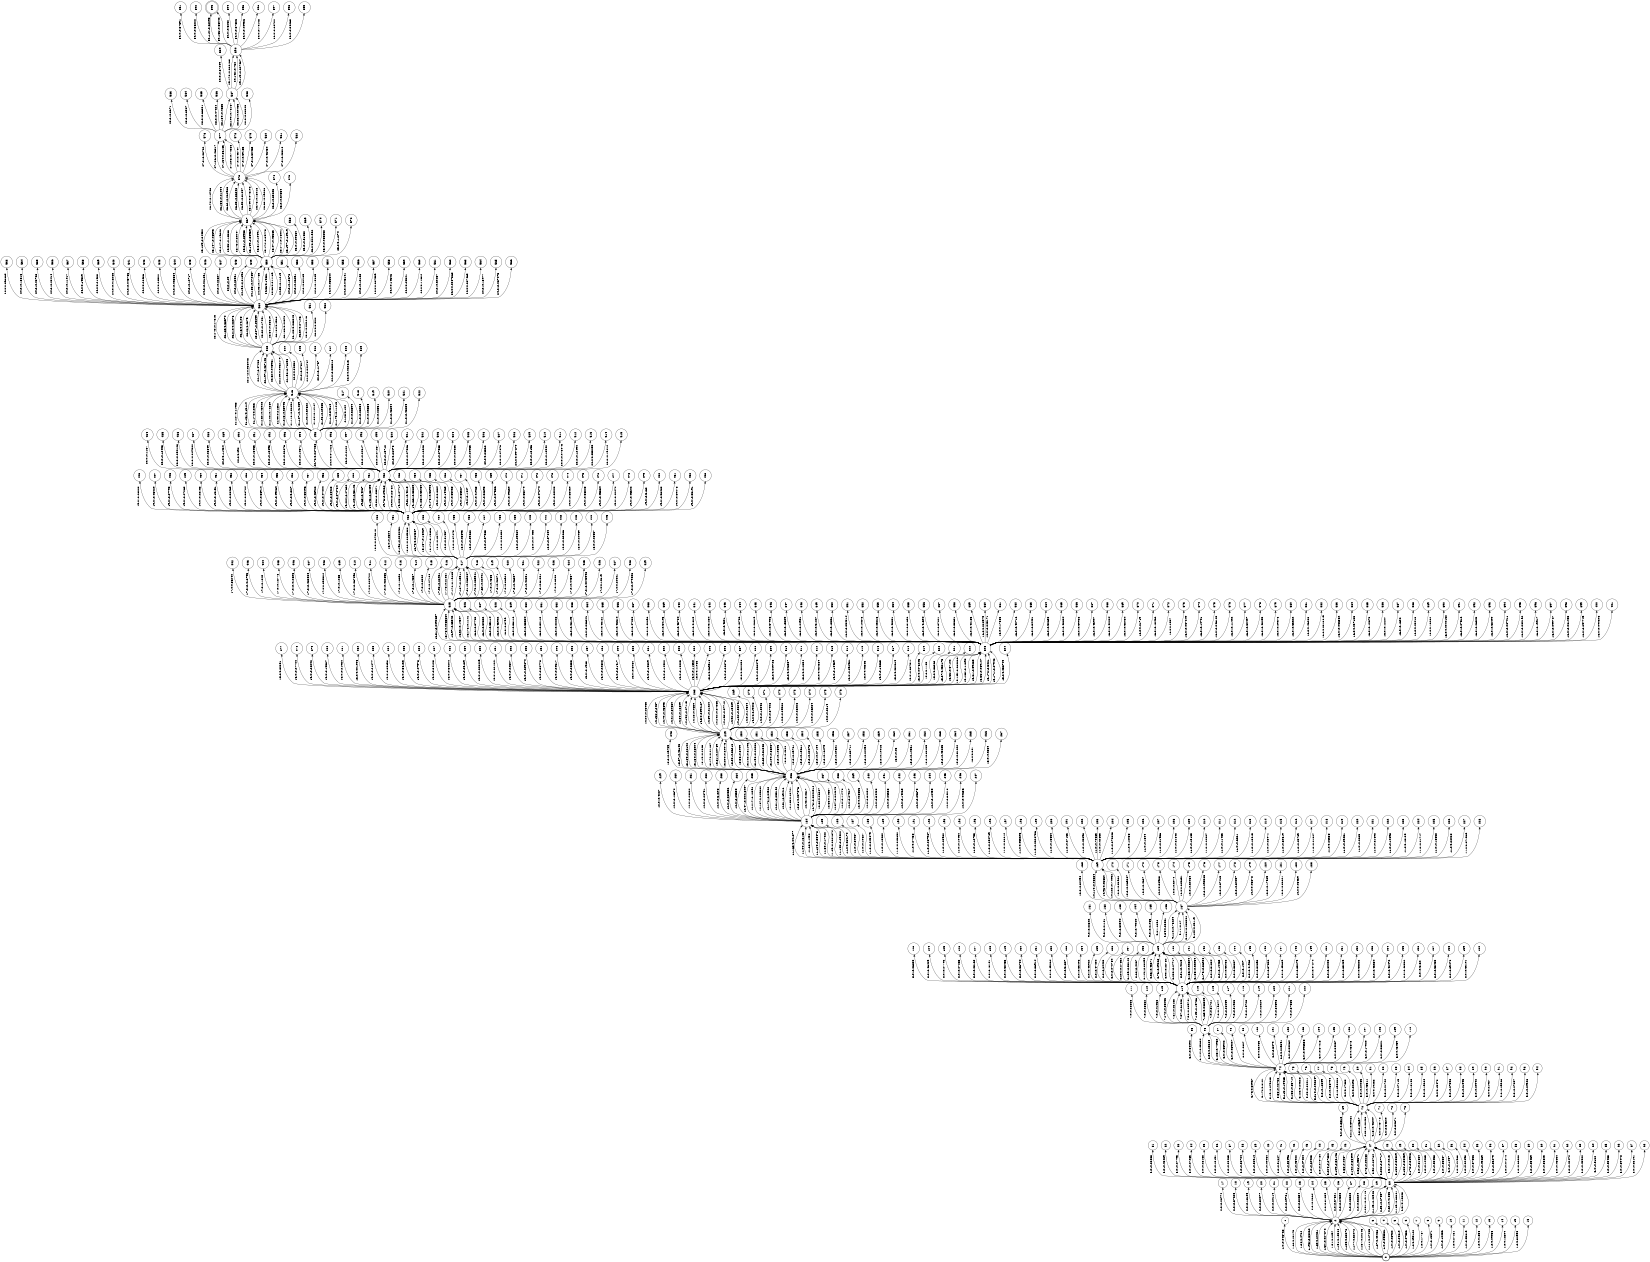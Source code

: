 digraph FST {
rankdir = LR;
size = "8.5,11";
label = "";
center = 1;
orientation = Landscape;
ranksep = "0.4";
nodesep = "0.25";
0 [label = "0", shape = circle, style = bold, fontsize = 14]
	0 -> 1 [label = "1:0/-0.046755", fontsize = 14];
	0 -> 2 [label = "1:68/0.20175", fontsize = 14];
	0 -> 2 [label = "1:38/0.4732", fontsize = 14];
	0 -> 2 [label = "1:193/-0.33262", fontsize = 14];
	0 -> 3 [label = "1:0/-0.053381", fontsize = 14];
	0 -> 4 [label = "1:0/-0.26982", fontsize = 14];
	0 -> 5 [label = "1:0/-0.24819", fontsize = 14];
	0 -> 2 [label = "1:69/0.24421", fontsize = 14];
	0 -> 6 [label = "1:0/-0.07536", fontsize = 14];
	0 -> 2 [label = "1:50/-0.027872", fontsize = 14];
	0 -> 2 [label = "1:51/0.2497", fontsize = 14];
	0 -> 2 [label = "1:191/0.15584", fontsize = 14];
	0 -> 7 [label = "1:0/0.095122", fontsize = 14];
	0 -> 2 [label = "1:135/0.38676", fontsize = 14];
	0 -> 2 [label = "1:177/0.32472", fontsize = 14];
	0 -> 2 [label = "1:137/0.24146", fontsize = 14];
	0 -> 8 [label = "1:0/0.17787", fontsize = 14];
	0 -> 2 [label = "1:111/0.27485", fontsize = 14];
	0 -> 2 [label = "1:27/0.49466", fontsize = 14];
	0 -> 9 [label = "1:0/-0.15571", fontsize = 14];
	0 -> 10 [label = "1:0/-0.12236", fontsize = 14];
	0 -> 11 [label = "1:0/0.27131", fontsize = 14];
	0 -> 12 [label = "1:0/-0.05619", fontsize = 14];
	0 -> 13 [label = "1:0/0.01536", fontsize = 14];
	0 -> 14 [label = "1:0/0.09055", fontsize = 14];
	0 -> 15 [label = "1:0/0.18899", fontsize = 14];
	0 -> 16 [label = "1:0/0.32995", fontsize = 14];
1 [label = "1", shape = circle, style = solid, fontsize = 14]
2 [label = "2", shape = circle, style = solid, fontsize = 14]
	2 -> 17 [label = "2:0/-0.28774", fontsize = 14];
	2 -> 18 [label = "2:0/-0.37025", fontsize = 14];
	2 -> 19 [label = "2:0/-0.18105", fontsize = 14];
	2 -> 20 [label = "2:0/-0.30077", fontsize = 14];
	2 -> 21 [label = "2:0/-0.20119", fontsize = 14];
	2 -> 22 [label = "2:0/-0.29721", fontsize = 14];
	2 -> 23 [label = "2:0/-0.32654", fontsize = 14];
	2 -> 24 [label = "2:0/-0.2664", fontsize = 14];
	2 -> 25 [label = "2:0/-0.31059", fontsize = 14];
	2 -> 26 [label = "2:0/-0.37821", fontsize = 14];
	2 -> 27 [label = "2:0/-0.24693", fontsize = 14];
	2 -> 28 [label = "2:0/-0.23823", fontsize = 14];
	2 -> 29 [label = "2:0/-0.38229", fontsize = 14];
	2 -> 30 [label = "2:201/-0.41118", fontsize = 14];
	2 -> 30 [label = "2:149/-0.42948", fontsize = 14];
	2 -> 30 [label = "2:55/-0.27357", fontsize = 14];
	2 -> 30 [label = "2:62/-0.41565", fontsize = 14];
	2 -> 30 [label = "2:109/-0.60301", fontsize = 14];
	2 -> 30 [label = "2:81/0.10803", fontsize = 14];
3 [label = "3", shape = circle, style = solid, fontsize = 14]
4 [label = "4", shape = circle, style = solid, fontsize = 14]
5 [label = "5", shape = circle, style = solid, fontsize = 14]
6 [label = "6", shape = circle, style = solid, fontsize = 14]
7 [label = "7", shape = circle, style = solid, fontsize = 14]
8 [label = "8", shape = circle, style = solid, fontsize = 14]
9 [label = "9", shape = circle, style = solid, fontsize = 14]
10 [label = "10", shape = circle, style = solid, fontsize = 14]
11 [label = "11", shape = circle, style = solid, fontsize = 14]
12 [label = "12", shape = circle, style = solid, fontsize = 14]
13 [label = "13", shape = circle, style = solid, fontsize = 14]
14 [label = "14", shape = circle, style = solid, fontsize = 14]
15 [label = "15", shape = circle, style = solid, fontsize = 14]
16 [label = "16", shape = circle, style = solid, fontsize = 14]
17 [label = "17", shape = circle, style = solid, fontsize = 14]
18 [label = "18", shape = circle, style = solid, fontsize = 14]
19 [label = "19", shape = circle, style = solid, fontsize = 14]
20 [label = "20", shape = circle, style = solid, fontsize = 14]
21 [label = "21", shape = circle, style = solid, fontsize = 14]
22 [label = "22", shape = circle, style = solid, fontsize = 14]
23 [label = "23", shape = circle, style = solid, fontsize = 14]
24 [label = "24", shape = circle, style = solid, fontsize = 14]
25 [label = "25", shape = circle, style = solid, fontsize = 14]
26 [label = "26", shape = circle, style = solid, fontsize = 14]
27 [label = "27", shape = circle, style = solid, fontsize = 14]
28 [label = "28", shape = circle, style = solid, fontsize = 14]
29 [label = "29", shape = circle, style = solid, fontsize = 14]
30 [label = "30", shape = circle, style = solid, fontsize = 14]
	30 -> 31 [label = "3:0/-0.26888", fontsize = 14];
	30 -> 32 [label = "3:0/-0.46429", fontsize = 14];
	30 -> 33 [label = "3:0/-0.27793", fontsize = 14];
	30 -> 34 [label = "3:0/-0.27263", fontsize = 14];
	30 -> 35 [label = "3:0/-0.28168", fontsize = 14];
	30 -> 36 [label = "3:0/-0.13151", fontsize = 14];
	30 -> 37 [label = "3:0/-0.38465", fontsize = 14];
	30 -> 38 [label = "3:0/-0.36704", fontsize = 14];
	30 -> 39 [label = "3:0/-0.36914", fontsize = 14];
	30 -> 40 [label = "3:0/-0.49064", fontsize = 14];
	30 -> 41 [label = "3:0/-0.51327", fontsize = 14];
	30 -> 42 [label = "3:0/-0.53496", fontsize = 14];
	30 -> 43 [label = "3:0/-0.43922", fontsize = 14];
	30 -> 44 [label = "3:0/-0.47404", fontsize = 14];
	30 -> 45 [label = "3:0/-0.64423", fontsize = 14];
	30 -> 46 [label = "3:0/-0.070784", fontsize = 14];
	30 -> 47 [label = "3:204/-0.27632", fontsize = 14];
	30 -> 47 [label = "3:109/-0.53146", fontsize = 14];
	30 -> 48 [label = "3:0/-0.31884", fontsize = 14];
	30 -> 47 [label = "3:68/-0.4067", fontsize = 14];
	30 -> 47 [label = "3:142/-0.33499", fontsize = 14];
	30 -> 47 [label = "3:56/-0.45571", fontsize = 14];
	30 -> 49 [label = "3:0/-0.14465", fontsize = 14];
	30 -> 50 [label = "3:0/-0.33058", fontsize = 14];
	30 -> 51 [label = "3:0/-0.33387", fontsize = 14];
	30 -> 52 [label = "3:0/-0.1447", fontsize = 14];
	30 -> 53 [label = "3:0/-0.41963", fontsize = 14];
	30 -> 54 [label = "3:0/-0.32893", fontsize = 14];
	30 -> 55 [label = "3:0/-0.37536", fontsize = 14];
	30 -> 47 [label = "3:76/-0.29268", fontsize = 14];
	30 -> 56 [label = "3:0/-0.49639", fontsize = 14];
	30 -> 57 [label = "3:0/-0.35279", fontsize = 14];
	30 -> 58 [label = "3:0/-0.47274", fontsize = 14];
	30 -> 59 [label = "3:0/-0.60008", fontsize = 14];
	30 -> 60 [label = "3:0/-0.35439", fontsize = 14];
	30 -> 61 [label = "3:0/-0.36823", fontsize = 14];
	30 -> 62 [label = "3:0/-0.45334", fontsize = 14];
	30 -> 63 [label = "3:0/-0.42472", fontsize = 14];
	30 -> 64 [label = "3:0/-0.43502", fontsize = 14];
	30 -> 65 [label = "3:0/-0.5162", fontsize = 14];
	30 -> 66 [label = "3:0/-0.53483", fontsize = 14];
	30 -> 67 [label = "3:0/-0.39478", fontsize = 14];
	30 -> 47 [label = "3:90/-0.28764", fontsize = 14];
	30 -> 68 [label = "3:0/-0.33191", fontsize = 14];
	30 -> 47 [label = "3:203/-0.27717", fontsize = 14];
	30 -> 47 [label = "3:31/-0.4215", fontsize = 14];
	30 -> 47 [label = "3:166/-0.33829", fontsize = 14];
	30 -> 47 [label = "3:188/-0.33059", fontsize = 14];
	30 -> 47 [label = "3:173/-0.36908", fontsize = 14];
31 [label = "31", shape = circle, style = solid, fontsize = 14]
32 [label = "32", shape = circle, style = solid, fontsize = 14]
33 [label = "33", shape = circle, style = solid, fontsize = 14]
34 [label = "34", shape = circle, style = solid, fontsize = 14]
35 [label = "35", shape = circle, style = solid, fontsize = 14]
36 [label = "36", shape = circle, style = solid, fontsize = 14]
37 [label = "37", shape = circle, style = solid, fontsize = 14]
38 [label = "38", shape = circle, style = solid, fontsize = 14]
39 [label = "39", shape = circle, style = solid, fontsize = 14]
40 [label = "40", shape = circle, style = solid, fontsize = 14]
41 [label = "41", shape = circle, style = solid, fontsize = 14]
42 [label = "42", shape = circle, style = solid, fontsize = 14]
43 [label = "43", shape = circle, style = solid, fontsize = 14]
44 [label = "44", shape = circle, style = solid, fontsize = 14]
45 [label = "45", shape = circle, style = solid, fontsize = 14]
46 [label = "46", shape = circle, style = solid, fontsize = 14]
47 [label = "47", shape = circle, style = solid, fontsize = 14]
	47 -> 69 [label = "4:0/-0.015515", fontsize = 14];
	47 -> 70 [label = "4:211/-0.59451", fontsize = 14];
	47 -> 71 [label = "4:0/-0.75772", fontsize = 14];
	47 -> 72 [label = "4:0/-0.34549", fontsize = 14];
	47 -> 70 [label = "4:3/-0.29397", fontsize = 14];
	47 -> 70 [label = "4:83/-0.28433", fontsize = 14];
	47 -> 70 [label = "4:13/-0.46047", fontsize = 14];
	47 -> 73 [label = "4:0/-0.30671", fontsize = 14];
48 [label = "48", shape = circle, style = solid, fontsize = 14]
49 [label = "49", shape = circle, style = solid, fontsize = 14]
50 [label = "50", shape = circle, style = solid, fontsize = 14]
51 [label = "51", shape = circle, style = solid, fontsize = 14]
52 [label = "52", shape = circle, style = solid, fontsize = 14]
53 [label = "53", shape = circle, style = solid, fontsize = 14]
54 [label = "54", shape = circle, style = solid, fontsize = 14]
55 [label = "55", shape = circle, style = solid, fontsize = 14]
56 [label = "56", shape = circle, style = solid, fontsize = 14]
57 [label = "57", shape = circle, style = solid, fontsize = 14]
58 [label = "58", shape = circle, style = solid, fontsize = 14]
59 [label = "59", shape = circle, style = solid, fontsize = 14]
60 [label = "60", shape = circle, style = solid, fontsize = 14]
61 [label = "61", shape = circle, style = solid, fontsize = 14]
62 [label = "62", shape = circle, style = solid, fontsize = 14]
63 [label = "63", shape = circle, style = solid, fontsize = 14]
64 [label = "64", shape = circle, style = solid, fontsize = 14]
65 [label = "65", shape = circle, style = solid, fontsize = 14]
66 [label = "66", shape = circle, style = solid, fontsize = 14]
67 [label = "67", shape = circle, style = solid, fontsize = 14]
68 [label = "68", shape = circle, style = solid, fontsize = 14]
69 [label = "69", shape = circle, style = solid, fontsize = 14]
70 [label = "70", shape = circle, style = solid, fontsize = 14]
	70 -> 74 [label = "5:73/0.30957", fontsize = 14];
	70 -> 75 [label = "5:0/-0.18699", fontsize = 14];
	70 -> 74 [label = "5:172/0.6181", fontsize = 14];
	70 -> 76 [label = "5:0/-0.038794", fontsize = 14];
	70 -> 77 [label = "5:0/-0.095408", fontsize = 14];
	70 -> 78 [label = "5:0/0.17838", fontsize = 14];
	70 -> 79 [label = "5:0/0.20292", fontsize = 14];
	70 -> 80 [label = "5:0/-0.24483", fontsize = 14];
	70 -> 74 [label = "5:19/-0.079305", fontsize = 14];
	70 -> 81 [label = "5:0/-0.48311", fontsize = 14];
	70 -> 74 [label = "5:53/-0.42738", fontsize = 14];
	70 -> 82 [label = "5:0/0.19253", fontsize = 14];
	70 -> 83 [label = "5:0/-0.21722", fontsize = 14];
	70 -> 84 [label = "5:0/-0.27115", fontsize = 14];
	70 -> 85 [label = "5:0/-0.13188", fontsize = 14];
	70 -> 86 [label = "5:0/-0.15664", fontsize = 14];
	70 -> 74 [label = "5:115/-0.19965", fontsize = 14];
	70 -> 87 [label = "5:0/0.15478", fontsize = 14];
	70 -> 74 [label = "5:156/-0.33714", fontsize = 14];
	70 -> 88 [label = "5:0/-0.27356", fontsize = 14];
	70 -> 89 [label = "5:0/-0.21995", fontsize = 14];
	70 -> 90 [label = "5:0/-0.20992", fontsize = 14];
	70 -> 91 [label = "5:0/0.21987", fontsize = 14];
	70 -> 74 [label = "5:123/0.20326", fontsize = 14];
	70 -> 74 [label = "5:48/-0.32411", fontsize = 14];
	70 -> 92 [label = "5:0/-0.29983", fontsize = 14];
	70 -> 93 [label = "5:0/-0.27657", fontsize = 14];
	70 -> 74 [label = "5:214/-0.092847", fontsize = 14];
	70 -> 94 [label = "5:0/-0.24926", fontsize = 14];
71 [label = "71", shape = circle, style = solid, fontsize = 14]
72 [label = "72", shape = circle, style = solid, fontsize = 14]
73 [label = "73", shape = circle, style = solid, fontsize = 14]
74 [label = "74", shape = circle, style = solid, fontsize = 14]
	74 -> 95 [label = "6:0/-0.34494", fontsize = 14];
	74 -> 96 [label = "6:114/-0.05684", fontsize = 14];
	74 -> 97 [label = "6:0/-0.53902", fontsize = 14];
	74 -> 98 [label = "6:0/-0.069007", fontsize = 14];
	74 -> 99 [label = "6:0/-0.4607", fontsize = 14];
	74 -> 100 [label = "6:0/0.33983", fontsize = 14];
	74 -> 101 [label = "6:0/-0.3079", fontsize = 14];
	74 -> 102 [label = "6:0/0.029391", fontsize = 14];
	74 -> 103 [label = "6:0/-0.30064", fontsize = 14];
	74 -> 104 [label = "6:0/-0.095535", fontsize = 14];
	74 -> 105 [label = "6:0/-0.37415", fontsize = 14];
	74 -> 106 [label = "6:0/-0.34057", fontsize = 14];
	74 -> 107 [label = "6:0/0.45878", fontsize = 14];
	74 -> 108 [label = "6:0/-0.17909", fontsize = 14];
	74 -> 109 [label = "6:0/-0.36821", fontsize = 14];
	74 -> 96 [label = "6:96/0.25664", fontsize = 14];
	74 -> 96 [label = "6:128/-0.74932", fontsize = 14];
	74 -> 110 [label = "6:0/0.45459", fontsize = 14];
75 [label = "75", shape = circle, style = solid, fontsize = 14]
76 [label = "76", shape = circle, style = solid, fontsize = 14]
77 [label = "77", shape = circle, style = solid, fontsize = 14]
78 [label = "78", shape = circle, style = solid, fontsize = 14]
79 [label = "79", shape = circle, style = solid, fontsize = 14]
80 [label = "80", shape = circle, style = solid, fontsize = 14]
81 [label = "81", shape = circle, style = solid, fontsize = 14]
82 [label = "82", shape = circle, style = solid, fontsize = 14]
83 [label = "83", shape = circle, style = solid, fontsize = 14]
84 [label = "84", shape = circle, style = solid, fontsize = 14]
85 [label = "85", shape = circle, style = solid, fontsize = 14]
86 [label = "86", shape = circle, style = solid, fontsize = 14]
87 [label = "87", shape = circle, style = solid, fontsize = 14]
88 [label = "88", shape = circle, style = solid, fontsize = 14]
89 [label = "89", shape = circle, style = solid, fontsize = 14]
90 [label = "90", shape = circle, style = solid, fontsize = 14]
91 [label = "91", shape = circle, style = solid, fontsize = 14]
92 [label = "92", shape = circle, style = solid, fontsize = 14]
93 [label = "93", shape = circle, style = solid, fontsize = 14]
94 [label = "94", shape = circle, style = solid, fontsize = 14]
95 [label = "95", shape = circle, style = solid, fontsize = 14]
96 [label = "96", shape = circle, style = solid, fontsize = 14]
	96 -> 111 [label = "7:0/-0.35866", fontsize = 14];
	96 -> 112 [label = "7:0/-0.23882", fontsize = 14];
	96 -> 113 [label = "7:0/-0.41958", fontsize = 14];
	96 -> 114 [label = "7:172/-0.38236", fontsize = 14];
	96 -> 114 [label = "7:81/-0.23188", fontsize = 14];
	96 -> 115 [label = "7:0/-0.31721", fontsize = 14];
	96 -> 114 [label = "7:57/-0.61023", fontsize = 14];
	96 -> 114 [label = "7:56/-0.039741", fontsize = 14];
	96 -> 114 [label = "7:149/-0.19756", fontsize = 14];
	96 -> 116 [label = "7:0/-0.19877", fontsize = 14];
	96 -> 114 [label = "7:163/0.068829", fontsize = 14];
	96 -> 117 [label = "7:0/-0.08449", fontsize = 14];
	96 -> 118 [label = "7:0/-0.31983", fontsize = 14];
	96 -> 119 [label = "7:0/-0.15723", fontsize = 14];
	96 -> 120 [label = "7:0/-0.42929", fontsize = 14];
	96 -> 121 [label = "7:0/-0.30696", fontsize = 14];
	96 -> 122 [label = "7:0/-0.37563", fontsize = 14];
97 [label = "97", shape = circle, style = solid, fontsize = 14]
98 [label = "98", shape = circle, style = solid, fontsize = 14]
99 [label = "99", shape = circle, style = solid, fontsize = 14]
100 [label = "100", shape = circle, style = solid, fontsize = 14]
101 [label = "101", shape = circle, style = solid, fontsize = 14]
102 [label = "102", shape = circle, style = solid, fontsize = 14]
103 [label = "103", shape = circle, style = solid, fontsize = 14]
104 [label = "104", shape = circle, style = solid, fontsize = 14]
105 [label = "105", shape = circle, style = solid, fontsize = 14]
106 [label = "106", shape = circle, style = solid, fontsize = 14]
107 [label = "107", shape = circle, style = solid, fontsize = 14]
108 [label = "108", shape = circle, style = solid, fontsize = 14]
109 [label = "109", shape = circle, style = solid, fontsize = 14]
110 [label = "110", shape = circle, style = solid, fontsize = 14]
111 [label = "111", shape = circle, style = solid, fontsize = 14]
112 [label = "112", shape = circle, style = solid, fontsize = 14]
113 [label = "113", shape = circle, style = solid, fontsize = 14]
114 [label = "114", shape = circle, style = solid, fontsize = 14]
	114 -> 123 [label = "8:0/-0.26888", fontsize = 14];
	114 -> 124 [label = "8:0/-0.46429", fontsize = 14];
	114 -> 125 [label = "8:0/-0.27793", fontsize = 14];
	114 -> 126 [label = "8:0/-0.27263", fontsize = 14];
	114 -> 127 [label = "8:0/-0.28168", fontsize = 14];
	114 -> 128 [label = "8:0/-0.13151", fontsize = 14];
	114 -> 129 [label = "8:0/-0.38465", fontsize = 14];
	114 -> 130 [label = "8:0/-0.36704", fontsize = 14];
	114 -> 131 [label = "8:0/-0.36914", fontsize = 14];
	114 -> 132 [label = "8:0/-0.49064", fontsize = 14];
	114 -> 133 [label = "8:0/-0.51327", fontsize = 14];
	114 -> 134 [label = "8:0/-0.53496", fontsize = 14];
	114 -> 135 [label = "8:0/-0.43922", fontsize = 14];
	114 -> 136 [label = "8:0/-0.47404", fontsize = 14];
	114 -> 137 [label = "8:0/-0.64423", fontsize = 14];
	114 -> 138 [label = "8:0/-0.070784", fontsize = 14];
	114 -> 139 [label = "8:204/-0.27632", fontsize = 14];
	114 -> 139 [label = "8:109/-0.53146", fontsize = 14];
	114 -> 140 [label = "8:0/-0.31884", fontsize = 14];
	114 -> 139 [label = "8:68/-0.4067", fontsize = 14];
	114 -> 139 [label = "8:142/-0.33499", fontsize = 14];
	114 -> 139 [label = "8:56/-0.45571", fontsize = 14];
	114 -> 141 [label = "8:0/-0.14465", fontsize = 14];
	114 -> 142 [label = "8:0/-0.33058", fontsize = 14];
	114 -> 143 [label = "8:0/-0.33387", fontsize = 14];
	114 -> 144 [label = "8:0/-0.1447", fontsize = 14];
	114 -> 145 [label = "8:0/-0.41963", fontsize = 14];
	114 -> 146 [label = "8:0/-0.32893", fontsize = 14];
	114 -> 147 [label = "8:0/-0.37536", fontsize = 14];
	114 -> 139 [label = "8:76/-0.29268", fontsize = 14];
	114 -> 148 [label = "8:0/-0.49639", fontsize = 14];
	114 -> 149 [label = "8:0/-0.35279", fontsize = 14];
	114 -> 150 [label = "8:0/-0.47274", fontsize = 14];
	114 -> 151 [label = "8:0/-0.60008", fontsize = 14];
	114 -> 152 [label = "8:0/-0.35439", fontsize = 14];
	114 -> 153 [label = "8:0/-0.36823", fontsize = 14];
	114 -> 154 [label = "8:0/-0.45334", fontsize = 14];
	114 -> 155 [label = "8:0/-0.42472", fontsize = 14];
	114 -> 156 [label = "8:0/-0.43502", fontsize = 14];
	114 -> 157 [label = "8:0/-0.5162", fontsize = 14];
	114 -> 158 [label = "8:0/-0.53483", fontsize = 14];
	114 -> 159 [label = "8:0/-0.39478", fontsize = 14];
	114 -> 139 [label = "8:90/-0.28764", fontsize = 14];
	114 -> 160 [label = "8:0/-0.33191", fontsize = 14];
	114 -> 139 [label = "8:203/-0.27717", fontsize = 14];
	114 -> 139 [label = "8:31/-0.4215", fontsize = 14];
	114 -> 139 [label = "8:166/-0.33829", fontsize = 14];
	114 -> 139 [label = "8:188/-0.33059", fontsize = 14];
	114 -> 139 [label = "8:173/-0.36908", fontsize = 14];
115 [label = "115", shape = circle, style = solid, fontsize = 14]
116 [label = "116", shape = circle, style = solid, fontsize = 14]
117 [label = "117", shape = circle, style = solid, fontsize = 14]
118 [label = "118", shape = circle, style = solid, fontsize = 14]
119 [label = "119", shape = circle, style = solid, fontsize = 14]
120 [label = "120", shape = circle, style = solid, fontsize = 14]
121 [label = "121", shape = circle, style = solid, fontsize = 14]
122 [label = "122", shape = circle, style = solid, fontsize = 14]
123 [label = "123", shape = circle, style = solid, fontsize = 14]
124 [label = "124", shape = circle, style = solid, fontsize = 14]
125 [label = "125", shape = circle, style = solid, fontsize = 14]
126 [label = "126", shape = circle, style = solid, fontsize = 14]
127 [label = "127", shape = circle, style = solid, fontsize = 14]
128 [label = "128", shape = circle, style = solid, fontsize = 14]
129 [label = "129", shape = circle, style = solid, fontsize = 14]
130 [label = "130", shape = circle, style = solid, fontsize = 14]
131 [label = "131", shape = circle, style = solid, fontsize = 14]
132 [label = "132", shape = circle, style = solid, fontsize = 14]
133 [label = "133", shape = circle, style = solid, fontsize = 14]
134 [label = "134", shape = circle, style = solid, fontsize = 14]
135 [label = "135", shape = circle, style = solid, fontsize = 14]
136 [label = "136", shape = circle, style = solid, fontsize = 14]
137 [label = "137", shape = circle, style = solid, fontsize = 14]
138 [label = "138", shape = circle, style = solid, fontsize = 14]
139 [label = "139", shape = circle, style = solid, fontsize = 14]
	139 -> 161 [label = "9:0/-0.22502", fontsize = 14];
	139 -> 162 [label = "9:0/-0.21131", fontsize = 14];
	139 -> 163 [label = "9:0/-0.30594", fontsize = 14];
	139 -> 164 [label = "9:0/-0.79029", fontsize = 14];
	139 -> 165 [label = "9:0/-0.21985", fontsize = 14];
	139 -> 166 [label = "9:0/1.2094", fontsize = 14];
	139 -> 167 [label = "9:64/0.26881", fontsize = 14];
	139 -> 167 [label = "9:114/-0.75229", fontsize = 14];
	139 -> 167 [label = "9:11/-0.27", fontsize = 14];
	139 -> 167 [label = "9:208/-0.058552", fontsize = 14];
	139 -> 167 [label = "9:120/0.25119", fontsize = 14];
140 [label = "140", shape = circle, style = solid, fontsize = 14]
141 [label = "141", shape = circle, style = solid, fontsize = 14]
142 [label = "142", shape = circle, style = solid, fontsize = 14]
143 [label = "143", shape = circle, style = solid, fontsize = 14]
144 [label = "144", shape = circle, style = solid, fontsize = 14]
145 [label = "145", shape = circle, style = solid, fontsize = 14]
146 [label = "146", shape = circle, style = solid, fontsize = 14]
147 [label = "147", shape = circle, style = solid, fontsize = 14]
148 [label = "148", shape = circle, style = solid, fontsize = 14]
149 [label = "149", shape = circle, style = solid, fontsize = 14]
150 [label = "150", shape = circle, style = solid, fontsize = 14]
151 [label = "151", shape = circle, style = solid, fontsize = 14]
152 [label = "152", shape = circle, style = solid, fontsize = 14]
153 [label = "153", shape = circle, style = solid, fontsize = 14]
154 [label = "154", shape = circle, style = solid, fontsize = 14]
155 [label = "155", shape = circle, style = solid, fontsize = 14]
156 [label = "156", shape = circle, style = solid, fontsize = 14]
157 [label = "157", shape = circle, style = solid, fontsize = 14]
158 [label = "158", shape = circle, style = solid, fontsize = 14]
159 [label = "159", shape = circle, style = solid, fontsize = 14]
160 [label = "160", shape = circle, style = solid, fontsize = 14]
161 [label = "161", shape = circle, style = solid, fontsize = 14]
162 [label = "162", shape = circle, style = solid, fontsize = 14]
163 [label = "163", shape = circle, style = solid, fontsize = 14]
164 [label = "164", shape = circle, style = solid, fontsize = 14]
165 [label = "165", shape = circle, style = solid, fontsize = 14]
166 [label = "166", shape = circle, style = solid, fontsize = 14]
167 [label = "167", shape = circle, style = solid, fontsize = 14]
	167 -> 168 [label = "10:0/-0.34494", fontsize = 14];
	167 -> 169 [label = "10:114/-0.05684", fontsize = 14];
	167 -> 170 [label = "10:0/-0.53902", fontsize = 14];
	167 -> 171 [label = "10:0/-0.069007", fontsize = 14];
	167 -> 172 [label = "10:0/-0.4607", fontsize = 14];
	167 -> 173 [label = "10:0/0.33983", fontsize = 14];
	167 -> 174 [label = "10:0/-0.3079", fontsize = 14];
	167 -> 175 [label = "10:0/0.029391", fontsize = 14];
	167 -> 176 [label = "10:0/-0.30064", fontsize = 14];
	167 -> 177 [label = "10:0/-0.095535", fontsize = 14];
	167 -> 178 [label = "10:0/-0.37415", fontsize = 14];
	167 -> 179 [label = "10:0/-0.34057", fontsize = 14];
	167 -> 180 [label = "10:0/0.45878", fontsize = 14];
	167 -> 181 [label = "10:0/-0.17909", fontsize = 14];
	167 -> 182 [label = "10:0/-0.36821", fontsize = 14];
	167 -> 169 [label = "10:96/0.25664", fontsize = 14];
	167 -> 169 [label = "10:128/-0.74932", fontsize = 14];
	167 -> 183 [label = "10:0/0.45459", fontsize = 14];
168 [label = "168", shape = circle, style = solid, fontsize = 14]
169 [label = "169", shape = circle, style = solid, fontsize = 14]
	169 -> 184 [label = "11:168/0.041877", fontsize = 14];
	169 -> 185 [label = "11:0/0.064174", fontsize = 14];
	169 -> 186 [label = "11:0/-0.34987", fontsize = 14];
	169 -> 187 [label = "11:0/-0.10627", fontsize = 14];
	169 -> 188 [label = "11:0/-0.045479", fontsize = 14];
	169 -> 189 [label = "11:0/-0.13332", fontsize = 14];
	169 -> 190 [label = "11:0/-0.043652", fontsize = 14];
	169 -> 191 [label = "11:0/0.27433", fontsize = 14];
	169 -> 192 [label = "11:0/-0.087987", fontsize = 14];
	169 -> 193 [label = "11:0/-0.20982", fontsize = 14];
	169 -> 194 [label = "11:0/-0.10434", fontsize = 14];
	169 -> 195 [label = "11:0/-0.12753", fontsize = 14];
	169 -> 196 [label = "11:0/-0.054789", fontsize = 14];
	169 -> 197 [label = "11:0/-0.36614", fontsize = 14];
	169 -> 198 [label = "11:0/0.033593", fontsize = 14];
	169 -> 199 [label = "11:0/-0.0026756", fontsize = 14];
	169 -> 200 [label = "11:0/-0.15534", fontsize = 14];
	169 -> 201 [label = "11:0/-0.27135", fontsize = 14];
	169 -> 202 [label = "11:0/-0.40398", fontsize = 14];
	169 -> 203 [label = "11:0/-0.70663", fontsize = 14];
	169 -> 204 [label = "11:0/-0.42635", fontsize = 14];
	169 -> 205 [label = "11:0/-0.078803", fontsize = 14];
	169 -> 184 [label = "11:94/-0.13188", fontsize = 14];
	169 -> 206 [label = "11:0/0.12083", fontsize = 14];
	169 -> 207 [label = "11:0/-0.1644", fontsize = 14];
	169 -> 208 [label = "11:0/-0.21956", fontsize = 14];
	169 -> 184 [label = "11:68/0.1452", fontsize = 14];
	169 -> 209 [label = "11:0/-0.31848", fontsize = 14];
	169 -> 210 [label = "11:0/-0.13163", fontsize = 14];
	169 -> 211 [label = "11:0/-0.24607", fontsize = 14];
	169 -> 212 [label = "11:0/-0.11485", fontsize = 14];
	169 -> 184 [label = "11:124/-0.55478", fontsize = 14];
	169 -> 213 [label = "11:0/-0.6681", fontsize = 14];
	169 -> 214 [label = "11:0/-0.13015", fontsize = 14];
	169 -> 184 [label = "11:64/-0.17422", fontsize = 14];
	169 -> 215 [label = "11:0/-0.28971", fontsize = 14];
	169 -> 184 [label = "11:49/-0.0041374", fontsize = 14];
	169 -> 184 [label = "11:145/-0.29402", fontsize = 14];
	169 -> 216 [label = "11:0/-0.32519", fontsize = 14];
	169 -> 217 [label = "11:0/-0.25789", fontsize = 14];
	169 -> 218 [label = "11:0/-0.21327", fontsize = 14];
	169 -> 219 [label = "11:0/0.23338", fontsize = 14];
	169 -> 220 [label = "11:0/-0.29231", fontsize = 14];
	169 -> 221 [label = "11:0/-0.2685", fontsize = 14];
	169 -> 222 [label = "11:0/-0.31698", fontsize = 14];
	169 -> 223 [label = "11:0/-0.14698", fontsize = 14];
	169 -> 224 [label = "11:0/0.13135", fontsize = 14];
	169 -> 225 [label = "11:0/-0.21717", fontsize = 14];
	169 -> 226 [label = "11:0/-0.16538", fontsize = 14];
	169 -> 227 [label = "11:0/0.22028", fontsize = 14];
	169 -> 228 [label = "11:0/0.071969", fontsize = 14];
170 [label = "170", shape = circle, style = solid, fontsize = 14]
171 [label = "171", shape = circle, style = solid, fontsize = 14]
172 [label = "172", shape = circle, style = solid, fontsize = 14]
173 [label = "173", shape = circle, style = solid, fontsize = 14]
174 [label = "174", shape = circle, style = solid, fontsize = 14]
175 [label = "175", shape = circle, style = solid, fontsize = 14]
176 [label = "176", shape = circle, style = solid, fontsize = 14]
177 [label = "177", shape = circle, style = solid, fontsize = 14]
178 [label = "178", shape = circle, style = solid, fontsize = 14]
179 [label = "179", shape = circle, style = solid, fontsize = 14]
180 [label = "180", shape = circle, style = solid, fontsize = 14]
181 [label = "181", shape = circle, style = solid, fontsize = 14]
182 [label = "182", shape = circle, style = solid, fontsize = 14]
183 [label = "183", shape = circle, style = solid, fontsize = 14]
184 [label = "184", shape = circle, style = solid, fontsize = 14]
	184 -> 229 [label = "12:0/-0.4287", fontsize = 14];
	184 -> 230 [label = "12:0/-0.16672", fontsize = 14];
	184 -> 231 [label = "12:0/-0.28802", fontsize = 14];
	184 -> 232 [label = "12:0/-0.28751", fontsize = 14];
	184 -> 233 [label = "12:0/-0.51593", fontsize = 14];
	184 -> 234 [label = "12:0/-0.080556", fontsize = 14];
	184 -> 235 [label = "12:0/-0.25555", fontsize = 14];
	184 -> 236 [label = "12:47/-0.00018007", fontsize = 14];
	184 -> 236 [label = "12:217/-0.10594", fontsize = 14];
	184 -> 237 [label = "12:0/-0.11778", fontsize = 14];
	184 -> 236 [label = "12:187/0.025382", fontsize = 14];
	184 -> 238 [label = "12:0/-0.27927", fontsize = 14];
	184 -> 239 [label = "12:0/0.023635", fontsize = 14];
	184 -> 240 [label = "12:0/-0.32054", fontsize = 14];
	184 -> 241 [label = "12:0/-0.34433", fontsize = 14];
	184 -> 242 [label = "12:0/-0.25555", fontsize = 14];
	184 -> 243 [label = "12:0/-0.14065", fontsize = 14];
	184 -> 244 [label = "12:0/-0.25673", fontsize = 14];
	184 -> 245 [label = "12:0/-0.12455", fontsize = 14];
	184 -> 246 [label = "12:0/-0.34018", fontsize = 14];
	184 -> 247 [label = "12:0/-0.40636", fontsize = 14];
	184 -> 236 [label = "12:172/-0.04902", fontsize = 14];
	184 -> 236 [label = "12:81/-0.055152", fontsize = 14];
	184 -> 236 [label = "12:51/-0.69416", fontsize = 14];
	184 -> 236 [label = "12:165/0.28721", fontsize = 14];
	184 -> 236 [label = "12:31/0.027376", fontsize = 14];
	184 -> 236 [label = "12:42/-0.2617", fontsize = 14];
	184 -> 236 [label = "12:73/-0.0042512", fontsize = 14];
	184 -> 236 [label = "12:62/0.26847", fontsize = 14];
	184 -> 236 [label = "12:56/0.14557", fontsize = 14];
	184 -> 236 [label = "12:57/-0.024375", fontsize = 14];
185 [label = "185", shape = circle, style = solid, fontsize = 14]
186 [label = "186", shape = circle, style = solid, fontsize = 14]
187 [label = "187", shape = circle, style = solid, fontsize = 14]
188 [label = "188", shape = circle, style = solid, fontsize = 14]
189 [label = "189", shape = circle, style = solid, fontsize = 14]
190 [label = "190", shape = circle, style = solid, fontsize = 14]
191 [label = "191", shape = circle, style = solid, fontsize = 14]
192 [label = "192", shape = circle, style = solid, fontsize = 14]
193 [label = "193", shape = circle, style = solid, fontsize = 14]
194 [label = "194", shape = circle, style = solid, fontsize = 14]
195 [label = "195", shape = circle, style = solid, fontsize = 14]
196 [label = "196", shape = circle, style = solid, fontsize = 14]
197 [label = "197", shape = circle, style = solid, fontsize = 14]
198 [label = "198", shape = circle, style = solid, fontsize = 14]
199 [label = "199", shape = circle, style = solid, fontsize = 14]
200 [label = "200", shape = circle, style = solid, fontsize = 14]
201 [label = "201", shape = circle, style = solid, fontsize = 14]
202 [label = "202", shape = circle, style = solid, fontsize = 14]
203 [label = "203", shape = circle, style = solid, fontsize = 14]
204 [label = "204", shape = circle, style = solid, fontsize = 14]
205 [label = "205", shape = circle, style = solid, fontsize = 14]
206 [label = "206", shape = circle, style = solid, fontsize = 14]
207 [label = "207", shape = circle, style = solid, fontsize = 14]
208 [label = "208", shape = circle, style = solid, fontsize = 14]
209 [label = "209", shape = circle, style = solid, fontsize = 14]
210 [label = "210", shape = circle, style = solid, fontsize = 14]
211 [label = "211", shape = circle, style = solid, fontsize = 14]
212 [label = "212", shape = circle, style = solid, fontsize = 14]
213 [label = "213", shape = circle, style = solid, fontsize = 14]
214 [label = "214", shape = circle, style = solid, fontsize = 14]
215 [label = "215", shape = circle, style = solid, fontsize = 14]
216 [label = "216", shape = circle, style = solid, fontsize = 14]
217 [label = "217", shape = circle, style = solid, fontsize = 14]
218 [label = "218", shape = circle, style = solid, fontsize = 14]
219 [label = "219", shape = circle, style = solid, fontsize = 14]
220 [label = "220", shape = circle, style = solid, fontsize = 14]
221 [label = "221", shape = circle, style = solid, fontsize = 14]
222 [label = "222", shape = circle, style = solid, fontsize = 14]
223 [label = "223", shape = circle, style = solid, fontsize = 14]
224 [label = "224", shape = circle, style = solid, fontsize = 14]
225 [label = "225", shape = circle, style = solid, fontsize = 14]
226 [label = "226", shape = circle, style = solid, fontsize = 14]
227 [label = "227", shape = circle, style = solid, fontsize = 14]
228 [label = "228", shape = circle, style = solid, fontsize = 14]
229 [label = "229", shape = circle, style = solid, fontsize = 14]
230 [label = "230", shape = circle, style = solid, fontsize = 14]
231 [label = "231", shape = circle, style = solid, fontsize = 14]
232 [label = "232", shape = circle, style = solid, fontsize = 14]
233 [label = "233", shape = circle, style = solid, fontsize = 14]
234 [label = "234", shape = circle, style = solid, fontsize = 14]
235 [label = "235", shape = circle, style = solid, fontsize = 14]
236 [label = "236", shape = circle, style = solid, fontsize = 14]
	236 -> 248 [label = "13:0/-0.29759", fontsize = 14];
	236 -> 249 [label = "13:57/-0.46103", fontsize = 14];
	236 -> 250 [label = "13:0/-0.10593", fontsize = 14];
	236 -> 251 [label = "13:0/-0.4344", fontsize = 14];
	236 -> 252 [label = "13:0/-0.29761", fontsize = 14];
	236 -> 253 [label = "13:0/-0.15611", fontsize = 14];
	236 -> 254 [label = "13:0/-0.20073", fontsize = 14];
	236 -> 255 [label = "13:0/-0.27194", fontsize = 14];
	236 -> 256 [label = "13:0/-0.16479", fontsize = 14];
	236 -> 257 [label = "13:0/-0.29641", fontsize = 14];
	236 -> 258 [label = "13:0/-0.33711", fontsize = 14];
	236 -> 259 [label = "13:0/-0.24494", fontsize = 14];
	236 -> 260 [label = "13:0/-0.19015", fontsize = 14];
	236 -> 261 [label = "13:0/-0.25", fontsize = 14];
	236 -> 262 [label = "13:0/-0.14581", fontsize = 14];
	236 -> 249 [label = "13:189/-0.22102", fontsize = 14];
	236 -> 249 [label = "13:134/-0.23004", fontsize = 14];
	236 -> 249 [label = "13:15/-0.2343", fontsize = 14];
	236 -> 249 [label = "13:178/-0.21137", fontsize = 14];
	236 -> 249 [label = "13:31/-0.24789", fontsize = 14];
	236 -> 249 [label = "13:200/-0.39973", fontsize = 14];
	236 -> 249 [label = "13:38/-0.36216", fontsize = 14];
	236 -> 263 [label = "13:0/-0.38489", fontsize = 14];
	236 -> 264 [label = "13:0/-0.43285", fontsize = 14];
	236 -> 265 [label = "13:0/-0.31222", fontsize = 14];
	236 -> 266 [label = "13:0/0.341", fontsize = 14];
	236 -> 249 [label = "13:56/-0.3999", fontsize = 14];
	236 -> 267 [label = "13:0/-0.3569", fontsize = 14];
	236 -> 249 [label = "13:142/-0.31193", fontsize = 14];
	236 -> 249 [label = "13:198/-0.22286", fontsize = 14];
	236 -> 249 [label = "13:68/-0.31363", fontsize = 14];
	236 -> 249 [label = "13:109/-0.56087", fontsize = 14];
237 [label = "237", shape = circle, style = solid, fontsize = 14]
238 [label = "238", shape = circle, style = solid, fontsize = 14]
239 [label = "239", shape = circle, style = solid, fontsize = 14]
240 [label = "240", shape = circle, style = solid, fontsize = 14]
241 [label = "241", shape = circle, style = solid, fontsize = 14]
242 [label = "242", shape = circle, style = solid, fontsize = 14]
243 [label = "243", shape = circle, style = solid, fontsize = 14]
244 [label = "244", shape = circle, style = solid, fontsize = 14]
245 [label = "245", shape = circle, style = solid, fontsize = 14]
246 [label = "246", shape = circle, style = solid, fontsize = 14]
247 [label = "247", shape = circle, style = solid, fontsize = 14]
248 [label = "248", shape = circle, style = solid, fontsize = 14]
249 [label = "249", shape = circle, style = solid, fontsize = 14]
	249 -> 268 [label = "14:24/-0.26966", fontsize = 14];
	249 -> 269 [label = "14:0/-0.19644", fontsize = 14];
	249 -> 270 [label = "14:0/0.019448", fontsize = 14];
	249 -> 271 [label = "14:0/-0.13048", fontsize = 14];
	249 -> 272 [label = "14:0/-0.37908", fontsize = 14];
	249 -> 273 [label = "14:0/-0.35586", fontsize = 14];
	249 -> 268 [label = "14:158/-0.2487", fontsize = 14];
	249 -> 268 [label = "14:79/-0.45393", fontsize = 14];
	249 -> 274 [label = "14:0/-0.26428", fontsize = 14];
	249 -> 268 [label = "14:41/-0.54664", fontsize = 14];
	249 -> 268 [label = "14:84/-0.16809", fontsize = 14];
	249 -> 268 [label = "14:150/-0.27115", fontsize = 14];
	249 -> 268 [label = "14:18/-0.0659", fontsize = 14];
	249 -> 268 [label = "14:5/0.0094127", fontsize = 14];
	249 -> 268 [label = "14:89/-0.21224", fontsize = 14];
	249 -> 275 [label = "14:0/-0.26284", fontsize = 14];
	249 -> 276 [label = "14:0/-0.2614", fontsize = 14];
	249 -> 268 [label = "14:102/-0.37566", fontsize = 14];
	249 -> 268 [label = "14:103/-0.37712", fontsize = 14];
	249 -> 268 [label = "14:92/-0.15609", fontsize = 14];
	249 -> 268 [label = "14:122/-0.56041", fontsize = 14];
250 [label = "250", shape = circle, style = solid, fontsize = 14]
251 [label = "251", shape = circle, style = solid, fontsize = 14]
252 [label = "252", shape = circle, style = solid, fontsize = 14]
253 [label = "253", shape = circle, style = solid, fontsize = 14]
254 [label = "254", shape = circle, style = solid, fontsize = 14]
255 [label = "255", shape = circle, style = solid, fontsize = 14]
256 [label = "256", shape = circle, style = solid, fontsize = 14]
257 [label = "257", shape = circle, style = solid, fontsize = 14]
258 [label = "258", shape = circle, style = solid, fontsize = 14]
259 [label = "259", shape = circle, style = solid, fontsize = 14]
260 [label = "260", shape = circle, style = solid, fontsize = 14]
261 [label = "261", shape = circle, style = solid, fontsize = 14]
262 [label = "262", shape = circle, style = solid, fontsize = 14]
263 [label = "263", shape = circle, style = solid, fontsize = 14]
264 [label = "264", shape = circle, style = solid, fontsize = 14]
265 [label = "265", shape = circle, style = solid, fontsize = 14]
266 [label = "266", shape = circle, style = solid, fontsize = 14]
267 [label = "267", shape = circle, style = solid, fontsize = 14]
268 [label = "268", shape = circle, style = solid, fontsize = 14]
	268 -> 277 [label = "15:0/0.30851", fontsize = 14];
	268 -> 278 [label = "15:0/-0.27744", fontsize = 14];
	268 -> 279 [label = "15:0/-0.26042", fontsize = 14];
	268 -> 280 [label = "15:0/-0.15587", fontsize = 14];
	268 -> 281 [label = "15:0/-0.21964", fontsize = 14];
	268 -> 282 [label = "15:0/0.001995", fontsize = 14];
	268 -> 283 [label = "15:0/-0.21277", fontsize = 14];
	268 -> 284 [label = "15:0/-0.35693", fontsize = 14];
	268 -> 285 [label = "15:0/-0.36153", fontsize = 14];
	268 -> 286 [label = "15:0/-0.47978", fontsize = 14];
	268 -> 287 [label = "15:0/-0.34103", fontsize = 14];
	268 -> 288 [label = "15:0/-0.50204", fontsize = 14];
	268 -> 289 [label = "15:0/-0.25189", fontsize = 14];
	268 -> 290 [label = "15:0/-0.028229", fontsize = 14];
	268 -> 291 [label = "15:0/-0.021041", fontsize = 14];
	268 -> 292 [label = "15:0/-0.22507", fontsize = 14];
	268 -> 293 [label = "15:0/-0.029874", fontsize = 14];
	268 -> 294 [label = "15:0/-0.33778", fontsize = 14];
	268 -> 295 [label = "15:0/-0.20517", fontsize = 14];
	268 -> 296 [label = "15:0/-0.26833", fontsize = 14];
	268 -> 297 [label = "15:0/-0.1963", fontsize = 14];
	268 -> 298 [label = "15:0/-0.22628", fontsize = 14];
	268 -> 299 [label = "15:0/-0.21417", fontsize = 14];
	268 -> 300 [label = "15:0/-0.3064", fontsize = 14];
	268 -> 301 [label = "15:0/-0.10629", fontsize = 14];
	268 -> 302 [label = "15:0/-0.14402", fontsize = 14];
	268 -> 303 [label = "15:0/-0.18005", fontsize = 14];
	268 -> 304 [label = "15:0/-0.11658", fontsize = 14];
	268 -> 305 [label = "15:0/0.11983", fontsize = 14];
	268 -> 306 [label = "15:0/0.069918", fontsize = 14];
	268 -> 307 [label = "15:0/-0.26878", fontsize = 14];
	268 -> 308 [label = "15:0/0.082256", fontsize = 14];
	268 -> 309 [label = "15:0/-0.066079", fontsize = 14];
	268 -> 310 [label = "15:0/0.049723", fontsize = 14];
	268 -> 311 [label = "15:0/0.048587", fontsize = 14];
	268 -> 312 [label = "15:0/0.010854", fontsize = 14];
	268 -> 313 [label = "15:0/0.084389", fontsize = 14];
	268 -> 314 [label = "15:0/-0.10439", fontsize = 14];
	268 -> 315 [label = "15:0/-0.092981", fontsize = 14];
	268 -> 316 [label = "15:0/0.06565", fontsize = 14];
	268 -> 317 [label = "15:0/-0.16663", fontsize = 14];
	268 -> 318 [label = "15:0/0.032615", fontsize = 14];
	268 -> 319 [label = "15:0/-0.037511", fontsize = 14];
	268 -> 320 [label = "15:0/0.0076245", fontsize = 14];
	268 -> 321 [label = "15:0/0.1155", fontsize = 14];
	268 -> 322 [label = "15:0/0.36063", fontsize = 14];
	268 -> 323 [label = "15:57/0.052175", fontsize = 14];
	268 -> 323 [label = "15:56/-0.57102", fontsize = 14];
	268 -> 323 [label = "15:149/-0.060866", fontsize = 14];
	268 -> 323 [label = "15:163/-0.11893", fontsize = 14];
	268 -> 323 [label = "15:81/-0.59235", fontsize = 14];
	268 -> 324 [label = "15:0/0.053749", fontsize = 14];
	268 -> 323 [label = "15:35/-0.039107", fontsize = 14];
	268 -> 323 [label = "15:172/-0.5021", fontsize = 14];
	268 -> 323 [label = "15:171/-0.27942", fontsize = 14];
269 [label = "269", shape = circle, style = solid, fontsize = 14]
270 [label = "270", shape = circle, style = solid, fontsize = 14]
271 [label = "271", shape = circle, style = solid, fontsize = 14]
272 [label = "272", shape = circle, style = solid, fontsize = 14]
273 [label = "273", shape = circle, style = solid, fontsize = 14]
274 [label = "274", shape = circle, style = solid, fontsize = 14]
275 [label = "275", shape = circle, style = solid, fontsize = 14]
276 [label = "276", shape = circle, style = solid, fontsize = 14]
277 [label = "277", shape = circle, style = solid, fontsize = 14]
278 [label = "278", shape = circle, style = solid, fontsize = 14]
279 [label = "279", shape = circle, style = solid, fontsize = 14]
280 [label = "280", shape = circle, style = solid, fontsize = 14]
281 [label = "281", shape = circle, style = solid, fontsize = 14]
282 [label = "282", shape = circle, style = solid, fontsize = 14]
283 [label = "283", shape = circle, style = solid, fontsize = 14]
284 [label = "284", shape = circle, style = solid, fontsize = 14]
285 [label = "285", shape = circle, style = solid, fontsize = 14]
286 [label = "286", shape = circle, style = solid, fontsize = 14]
287 [label = "287", shape = circle, style = solid, fontsize = 14]
288 [label = "288", shape = circle, style = solid, fontsize = 14]
289 [label = "289", shape = circle, style = solid, fontsize = 14]
290 [label = "290", shape = circle, style = solid, fontsize = 14]
291 [label = "291", shape = circle, style = solid, fontsize = 14]
292 [label = "292", shape = circle, style = solid, fontsize = 14]
293 [label = "293", shape = circle, style = solid, fontsize = 14]
294 [label = "294", shape = circle, style = solid, fontsize = 14]
295 [label = "295", shape = circle, style = solid, fontsize = 14]
296 [label = "296", shape = circle, style = solid, fontsize = 14]
297 [label = "297", shape = circle, style = solid, fontsize = 14]
298 [label = "298", shape = circle, style = solid, fontsize = 14]
299 [label = "299", shape = circle, style = solid, fontsize = 14]
300 [label = "300", shape = circle, style = solid, fontsize = 14]
301 [label = "301", shape = circle, style = solid, fontsize = 14]
302 [label = "302", shape = circle, style = solid, fontsize = 14]
303 [label = "303", shape = circle, style = solid, fontsize = 14]
304 [label = "304", shape = circle, style = solid, fontsize = 14]
305 [label = "305", shape = circle, style = solid, fontsize = 14]
306 [label = "306", shape = circle, style = solid, fontsize = 14]
307 [label = "307", shape = circle, style = solid, fontsize = 14]
308 [label = "308", shape = circle, style = solid, fontsize = 14]
309 [label = "309", shape = circle, style = solid, fontsize = 14]
310 [label = "310", shape = circle, style = solid, fontsize = 14]
311 [label = "311", shape = circle, style = solid, fontsize = 14]
312 [label = "312", shape = circle, style = solid, fontsize = 14]
313 [label = "313", shape = circle, style = solid, fontsize = 14]
314 [label = "314", shape = circle, style = solid, fontsize = 14]
315 [label = "315", shape = circle, style = solid, fontsize = 14]
316 [label = "316", shape = circle, style = solid, fontsize = 14]
317 [label = "317", shape = circle, style = solid, fontsize = 14]
318 [label = "318", shape = circle, style = solid, fontsize = 14]
319 [label = "319", shape = circle, style = solid, fontsize = 14]
320 [label = "320", shape = circle, style = solid, fontsize = 14]
321 [label = "321", shape = circle, style = solid, fontsize = 14]
322 [label = "322", shape = circle, style = solid, fontsize = 14]
323 [label = "323", shape = circle, style = solid, fontsize = 14]
	323 -> 325 [label = "16:31/-0.0090657", fontsize = 14];
	323 -> 326 [label = "16:0/-0.35114", fontsize = 14];
	323 -> 327 [label = "16:0/-0.45902", fontsize = 14];
	323 -> 328 [label = "16:0/-0.3799", fontsize = 14];
	323 -> 329 [label = "16:0/-0.36116", fontsize = 14];
	323 -> 330 [label = "16:0/-0.33584", fontsize = 14];
	323 -> 331 [label = "16:0/-0.30113", fontsize = 14];
	323 -> 332 [label = "16:0/-0.22228", fontsize = 14];
	323 -> 325 [label = "16:75/0.0065684", fontsize = 14];
	323 -> 333 [label = "16:0/-0.08149", fontsize = 14];
	323 -> 334 [label = "16:0/-0.086041", fontsize = 14];
	323 -> 325 [label = "16:97/-0.35542", fontsize = 14];
	323 -> 335 [label = "16:0/-0.46121", fontsize = 14];
	323 -> 336 [label = "16:0/-0.46614", fontsize = 14];
	323 -> 337 [label = "16:0/-0.47038", fontsize = 14];
	323 -> 338 [label = "16:0/-0.40896", fontsize = 14];
	323 -> 339 [label = "16:0/-0.34195", fontsize = 14];
	323 -> 340 [label = "16:0/-0.43784", fontsize = 14];
	323 -> 341 [label = "16:0/-0.41315", fontsize = 14];
	323 -> 342 [label = "16:0/-0.51284", fontsize = 14];
	323 -> 343 [label = "16:0/-0.4801", fontsize = 14];
	323 -> 325 [label = "16:32/-0.14807", fontsize = 14];
	323 -> 344 [label = "16:0/-0.18706", fontsize = 14];
	323 -> 345 [label = "16:0/-0.26619", fontsize = 14];
	323 -> 346 [label = "16:0/-0.37908", fontsize = 14];
	323 -> 325 [label = "16:176/-0.1141", fontsize = 14];
	323 -> 347 [label = "16:0/-0.15309", fontsize = 14];
	323 -> 348 [label = "16:0/-0.24951", fontsize = 14];
	323 -> 349 [label = "16:0/-0.31227", fontsize = 14];
	323 -> 350 [label = "16:0/-0.18861", fontsize = 14];
	323 -> 351 [label = "16:0/-0.054314", fontsize = 14];
	323 -> 352 [label = "16:0/-0.10673", fontsize = 14];
	323 -> 325 [label = "16:6/-0.37783", fontsize = 14];
	323 -> 353 [label = "16:0/-0.23813", fontsize = 14];
	323 -> 354 [label = "16:0/-0.48831", fontsize = 14];
	323 -> 355 [label = "16:0/-0.31656", fontsize = 14];
	323 -> 356 [label = "16:0/-0.41594", fontsize = 14];
	323 -> 357 [label = "16:0/-0.37821", fontsize = 14];
	323 -> 358 [label = "16:0/-0.33681", fontsize = 14];
	323 -> 359 [label = "16:0/-0.42155", fontsize = 14];
	323 -> 360 [label = "16:0/0.020979", fontsize = 14];
	323 -> 361 [label = "16:0/-0.025171", fontsize = 14];
	323 -> 362 [label = "16:0/0.17686", fontsize = 14];
	323 -> 363 [label = "16:0/-0.40716", fontsize = 14];
	323 -> 364 [label = "16:0/-0.34401", fontsize = 14];
	323 -> 365 [label = "16:0/-0.52658", fontsize = 14];
	323 -> 366 [label = "16:0/-0.48884", fontsize = 14];
	323 -> 367 [label = "16:0/-0.39958", fontsize = 14];
	323 -> 368 [label = "16:0/-0.45997", fontsize = 14];
	323 -> 369 [label = "16:0/-0.42224", fontsize = 14];
	323 -> 370 [label = "16:0/-0.38084", fontsize = 14];
	323 -> 371 [label = "16:0/0.21719", fontsize = 14];
	323 -> 372 [label = "16:0/-0.18466", fontsize = 14];
	323 -> 373 [label = "16:0/0.2557", fontsize = 14];
	323 -> 374 [label = "16:0/-0.037249", fontsize = 14];
	323 -> 375 [label = "16:0/-0.14701", fontsize = 14];
	323 -> 376 [label = "16:0/-0.046123", fontsize = 14];
	323 -> 377 [label = "16:0/-0.11492", fontsize = 14];
	323 -> 378 [label = "16:0/-0.30497", fontsize = 14];
	323 -> 379 [label = "16:0/-0.48255", fontsize = 14];
	323 -> 380 [label = "16:0/-0.29575", fontsize = 14];
	323 -> 381 [label = "16:0/-0.35322", fontsize = 14];
	323 -> 325 [label = "16:4/-0.30382", fontsize = 14];
	323 -> 382 [label = "16:0/0.46238", fontsize = 14];
	323 -> 383 [label = "16:0/0.0013819", fontsize = 14];
	323 -> 384 [label = "16:0/-0.036352", fontsize = 14];
	323 -> 385 [label = "16:0/0.037183", fontsize = 14];
	323 -> 386 [label = "16:0/-0.10373", fontsize = 14];
	323 -> 387 [label = "16:0/-0.12247", fontsize = 14];
	323 -> 388 [label = "16:0/-0.1602", fontsize = 14];
	323 -> 389 [label = "16:0/0.03416", fontsize = 14];
	323 -> 390 [label = "16:0/0.18232", fontsize = 14];
	323 -> 391 [label = "16:0/0.0044132", fontsize = 14];
	323 -> 392 [label = "16:0/-0.27516", fontsize = 14];
	323 -> 393 [label = "16:0/-0.26543", fontsize = 14];
	323 -> 394 [label = "16:0/-0.38499", fontsize = 14];
	323 -> 395 [label = "16:0/-0.087411", fontsize = 14];
	323 -> 396 [label = "16:0/-0.080192", fontsize = 14];
	323 -> 397 [label = "16:0/-0.19917", fontsize = 14];
	323 -> 398 [label = "16:0/-0.099727", fontsize = 14];
	323 -> 399 [label = "16:0/-0.061453", fontsize = 14];
	323 -> 400 [label = "16:0/-0.097749", fontsize = 14];
	323 -> 401 [label = "16:0/-0.090608", fontsize = 14];
324 [label = "324", shape = circle, style = solid, fontsize = 14]
325 [label = "325", shape = circle, style = solid, fontsize = 14]
	325 -> 402 [label = "17:0/0.36244", fontsize = 14];
	325 -> 403 [label = "17:0/-0.018795", fontsize = 14];
	325 -> 404 [label = "17:0/-0.1042", fontsize = 14];
	325 -> 405 [label = "17:0/-0.18775", fontsize = 14];
	325 -> 406 [label = "17:0/-0.012606", fontsize = 14];
	325 -> 407 [label = "17:0/-0.088564", fontsize = 14];
	325 -> 408 [label = "17:0/0.095504", fontsize = 14];
	325 -> 409 [label = "17:0/-0.1263", fontsize = 14];
	325 -> 410 [label = "17:0/-0.067093", fontsize = 14];
	325 -> 411 [label = "17:0/0.048722", fontsize = 14];
	325 -> 412 [label = "17:0/-0.082835", fontsize = 14];
	325 -> 413 [label = "17:0/-0.16693", fontsize = 14];
	325 -> 414 [label = "17:0/-0.14837", fontsize = 14];
	325 -> 415 [label = "17:0/-0.3832", fontsize = 14];
	325 -> 416 [label = "17:0/-0.27168", fontsize = 14];
	325 -> 417 [label = "17:93/-0.22931", fontsize = 14];
	325 -> 417 [label = "17:75/-0.21351", fontsize = 14];
	325 -> 417 [label = "17:172/-0.19469", fontsize = 14];
	325 -> 418 [label = "17:0/-0.4855", fontsize = 14];
	325 -> 419 [label = "17:0/-0.48271", fontsize = 14];
	325 -> 420 [label = "17:0/-0.36928", fontsize = 14];
	325 -> 421 [label = "17:0/-0.46807", fontsize = 14];
	325 -> 422 [label = "17:0/-0.42801", fontsize = 14];
	325 -> 417 [label = "17:167/-0.29911", fontsize = 14];
	325 -> 423 [label = "17:0/-0.61361", fontsize = 14];
	325 -> 424 [label = "17:0/-0.6033", fontsize = 14];
	325 -> 425 [label = "17:0/-0.44887", fontsize = 14];
	325 -> 426 [label = "17:0/-0.0048998", fontsize = 14];
	325 -> 427 [label = "17:0/0.14619", fontsize = 14];
	325 -> 428 [label = "17:0/0.24401", fontsize = 14];
	325 -> 417 [label = "17:31/-0.063337", fontsize = 14];
	325 -> 417 [label = "17:73/-0.059941", fontsize = 14];
	325 -> 417 [label = "17:62/-0.22941", fontsize = 14];
	325 -> 429 [label = "17:0/-0.079506", fontsize = 14];
326 [label = "326", shape = circle, style = solid, fontsize = 14]
327 [label = "327", shape = circle, style = solid, fontsize = 14]
328 [label = "328", shape = circle, style = solid, fontsize = 14]
329 [label = "329", shape = circle, style = solid, fontsize = 14]
330 [label = "330", shape = circle, style = solid, fontsize = 14]
331 [label = "331", shape = circle, style = solid, fontsize = 14]
332 [label = "332", shape = circle, style = solid, fontsize = 14]
333 [label = "333", shape = circle, style = solid, fontsize = 14]
334 [label = "334", shape = circle, style = solid, fontsize = 14]
335 [label = "335", shape = circle, style = solid, fontsize = 14]
336 [label = "336", shape = circle, style = solid, fontsize = 14]
337 [label = "337", shape = circle, style = solid, fontsize = 14]
338 [label = "338", shape = circle, style = solid, fontsize = 14]
339 [label = "339", shape = circle, style = solid, fontsize = 14]
340 [label = "340", shape = circle, style = solid, fontsize = 14]
341 [label = "341", shape = circle, style = solid, fontsize = 14]
342 [label = "342", shape = circle, style = solid, fontsize = 14]
343 [label = "343", shape = circle, style = solid, fontsize = 14]
344 [label = "344", shape = circle, style = solid, fontsize = 14]
345 [label = "345", shape = circle, style = solid, fontsize = 14]
346 [label = "346", shape = circle, style = solid, fontsize = 14]
347 [label = "347", shape = circle, style = solid, fontsize = 14]
348 [label = "348", shape = circle, style = solid, fontsize = 14]
349 [label = "349", shape = circle, style = solid, fontsize = 14]
350 [label = "350", shape = circle, style = solid, fontsize = 14]
351 [label = "351", shape = circle, style = solid, fontsize = 14]
352 [label = "352", shape = circle, style = solid, fontsize = 14]
353 [label = "353", shape = circle, style = solid, fontsize = 14]
354 [label = "354", shape = circle, style = solid, fontsize = 14]
355 [label = "355", shape = circle, style = solid, fontsize = 14]
356 [label = "356", shape = circle, style = solid, fontsize = 14]
357 [label = "357", shape = circle, style = solid, fontsize = 14]
358 [label = "358", shape = circle, style = solid, fontsize = 14]
359 [label = "359", shape = circle, style = solid, fontsize = 14]
360 [label = "360", shape = circle, style = solid, fontsize = 14]
361 [label = "361", shape = circle, style = solid, fontsize = 14]
362 [label = "362", shape = circle, style = solid, fontsize = 14]
363 [label = "363", shape = circle, style = solid, fontsize = 14]
364 [label = "364", shape = circle, style = solid, fontsize = 14]
365 [label = "365", shape = circle, style = solid, fontsize = 14]
366 [label = "366", shape = circle, style = solid, fontsize = 14]
367 [label = "367", shape = circle, style = solid, fontsize = 14]
368 [label = "368", shape = circle, style = solid, fontsize = 14]
369 [label = "369", shape = circle, style = solid, fontsize = 14]
370 [label = "370", shape = circle, style = solid, fontsize = 14]
371 [label = "371", shape = circle, style = solid, fontsize = 14]
372 [label = "372", shape = circle, style = solid, fontsize = 14]
373 [label = "373", shape = circle, style = solid, fontsize = 14]
374 [label = "374", shape = circle, style = solid, fontsize = 14]
375 [label = "375", shape = circle, style = solid, fontsize = 14]
376 [label = "376", shape = circle, style = solid, fontsize = 14]
377 [label = "377", shape = circle, style = solid, fontsize = 14]
378 [label = "378", shape = circle, style = solid, fontsize = 14]
379 [label = "379", shape = circle, style = solid, fontsize = 14]
380 [label = "380", shape = circle, style = solid, fontsize = 14]
381 [label = "381", shape = circle, style = solid, fontsize = 14]
382 [label = "382", shape = circle, style = solid, fontsize = 14]
383 [label = "383", shape = circle, style = solid, fontsize = 14]
384 [label = "384", shape = circle, style = solid, fontsize = 14]
385 [label = "385", shape = circle, style = solid, fontsize = 14]
386 [label = "386", shape = circle, style = solid, fontsize = 14]
387 [label = "387", shape = circle, style = solid, fontsize = 14]
388 [label = "388", shape = circle, style = solid, fontsize = 14]
389 [label = "389", shape = circle, style = solid, fontsize = 14]
390 [label = "390", shape = circle, style = solid, fontsize = 14]
391 [label = "391", shape = circle, style = solid, fontsize = 14]
392 [label = "392", shape = circle, style = solid, fontsize = 14]
393 [label = "393", shape = circle, style = solid, fontsize = 14]
394 [label = "394", shape = circle, style = solid, fontsize = 14]
395 [label = "395", shape = circle, style = solid, fontsize = 14]
396 [label = "396", shape = circle, style = solid, fontsize = 14]
397 [label = "397", shape = circle, style = solid, fontsize = 14]
398 [label = "398", shape = circle, style = solid, fontsize = 14]
399 [label = "399", shape = circle, style = solid, fontsize = 14]
400 [label = "400", shape = circle, style = solid, fontsize = 14]
401 [label = "401", shape = circle, style = solid, fontsize = 14]
402 [label = "402", shape = circle, style = solid, fontsize = 14]
403 [label = "403", shape = circle, style = solid, fontsize = 14]
404 [label = "404", shape = circle, style = solid, fontsize = 14]
405 [label = "405", shape = circle, style = solid, fontsize = 14]
406 [label = "406", shape = circle, style = solid, fontsize = 14]
407 [label = "407", shape = circle, style = solid, fontsize = 14]
408 [label = "408", shape = circle, style = solid, fontsize = 14]
409 [label = "409", shape = circle, style = solid, fontsize = 14]
410 [label = "410", shape = circle, style = solid, fontsize = 14]
411 [label = "411", shape = circle, style = solid, fontsize = 14]
412 [label = "412", shape = circle, style = solid, fontsize = 14]
413 [label = "413", shape = circle, style = solid, fontsize = 14]
414 [label = "414", shape = circle, style = solid, fontsize = 14]
415 [label = "415", shape = circle, style = solid, fontsize = 14]
416 [label = "416", shape = circle, style = solid, fontsize = 14]
417 [label = "417", shape = circle, style = solid, fontsize = 14]
	417 -> 430 [label = "18:0/-0.072318", fontsize = 14];
	417 -> 431 [label = "18:0/-0.2504", fontsize = 14];
	417 -> 432 [label = "18:196/-0.0080431", fontsize = 14];
	417 -> 433 [label = "18:0/-0.42771", fontsize = 14];
	417 -> 434 [label = "18:0/-0.31557", fontsize = 14];
	417 -> 435 [label = "18:0/-0.37275", fontsize = 14];
	417 -> 432 [label = "18:62/-0.0049838", fontsize = 14];
	417 -> 432 [label = "18:73/0.064837", fontsize = 14];
	417 -> 432 [label = "18:167/-0.16069", fontsize = 14];
	417 -> 432 [label = "18:172/-0.15656", fontsize = 14];
	417 -> 436 [label = "18:0/-0.25393", fontsize = 14];
	417 -> 437 [label = "18:0/-0.39682", fontsize = 14];
	417 -> 438 [label = "18:0/-0.37583", fontsize = 14];
	417 -> 439 [label = "18:0/-0.30654", fontsize = 14];
	417 -> 440 [label = "18:0/-0.29584", fontsize = 14];
	417 -> 441 [label = "18:0/-0.47456", fontsize = 14];
	417 -> 442 [label = "18:0/-0.57644", fontsize = 14];
	417 -> 443 [label = "18:0/-0.60666", fontsize = 14];
	417 -> 444 [label = "18:0/-0.24969", fontsize = 14];
	417 -> 445 [label = "18:0/-0.28557", fontsize = 14];
418 [label = "418", shape = circle, style = solid, fontsize = 14]
419 [label = "419", shape = circle, style = solid, fontsize = 14]
420 [label = "420", shape = circle, style = solid, fontsize = 14]
421 [label = "421", shape = circle, style = solid, fontsize = 14]
422 [label = "422", shape = circle, style = solid, fontsize = 14]
423 [label = "423", shape = circle, style = solid, fontsize = 14]
424 [label = "424", shape = circle, style = solid, fontsize = 14]
425 [label = "425", shape = circle, style = solid, fontsize = 14]
426 [label = "426", shape = circle, style = solid, fontsize = 14]
427 [label = "427", shape = circle, style = solid, fontsize = 14]
428 [label = "428", shape = circle, style = solid, fontsize = 14]
429 [label = "429", shape = circle, style = solid, fontsize = 14]
430 [label = "430", shape = circle, style = solid, fontsize = 14]
431 [label = "431", shape = circle, style = solid, fontsize = 14]
432 [label = "432", shape = circle, style = solid, fontsize = 14]
	432 -> 446 [label = "19:0/-0.26888", fontsize = 14];
	432 -> 447 [label = "19:0/-0.46429", fontsize = 14];
	432 -> 448 [label = "19:0/-0.27793", fontsize = 14];
	432 -> 449 [label = "19:0/-0.27263", fontsize = 14];
	432 -> 450 [label = "19:0/-0.28168", fontsize = 14];
	432 -> 451 [label = "19:0/-0.13151", fontsize = 14];
	432 -> 452 [label = "19:0/-0.38465", fontsize = 14];
	432 -> 453 [label = "19:0/-0.36704", fontsize = 14];
	432 -> 454 [label = "19:0/-0.36914", fontsize = 14];
	432 -> 455 [label = "19:0/-0.49064", fontsize = 14];
	432 -> 456 [label = "19:0/-0.51327", fontsize = 14];
	432 -> 457 [label = "19:0/-0.53496", fontsize = 14];
	432 -> 458 [label = "19:0/-0.43922", fontsize = 14];
	432 -> 459 [label = "19:0/-0.47404", fontsize = 14];
	432 -> 460 [label = "19:0/-0.64423", fontsize = 14];
	432 -> 461 [label = "19:0/-0.070784", fontsize = 14];
	432 -> 462 [label = "19:204/-0.27632", fontsize = 14];
	432 -> 462 [label = "19:109/-0.53146", fontsize = 14];
	432 -> 463 [label = "19:0/-0.31884", fontsize = 14];
	432 -> 462 [label = "19:68/-0.4067", fontsize = 14];
	432 -> 462 [label = "19:142/-0.33499", fontsize = 14];
	432 -> 462 [label = "19:56/-0.45571", fontsize = 14];
	432 -> 464 [label = "19:0/-0.14465", fontsize = 14];
	432 -> 465 [label = "19:0/-0.33058", fontsize = 14];
	432 -> 466 [label = "19:0/-0.33387", fontsize = 14];
	432 -> 467 [label = "19:0/-0.1447", fontsize = 14];
	432 -> 468 [label = "19:0/-0.41963", fontsize = 14];
	432 -> 469 [label = "19:0/-0.32893", fontsize = 14];
	432 -> 470 [label = "19:0/-0.37536", fontsize = 14];
	432 -> 462 [label = "19:76/-0.29268", fontsize = 14];
	432 -> 471 [label = "19:0/-0.49639", fontsize = 14];
	432 -> 472 [label = "19:0/-0.35279", fontsize = 14];
	432 -> 473 [label = "19:0/-0.47274", fontsize = 14];
	432 -> 474 [label = "19:0/-0.60008", fontsize = 14];
	432 -> 475 [label = "19:0/-0.35439", fontsize = 14];
	432 -> 476 [label = "19:0/-0.36823", fontsize = 14];
	432 -> 477 [label = "19:0/-0.45334", fontsize = 14];
	432 -> 478 [label = "19:0/-0.42472", fontsize = 14];
	432 -> 479 [label = "19:0/-0.43502", fontsize = 14];
	432 -> 480 [label = "19:0/-0.5162", fontsize = 14];
	432 -> 481 [label = "19:0/-0.53483", fontsize = 14];
	432 -> 482 [label = "19:0/-0.39478", fontsize = 14];
	432 -> 462 [label = "19:90/-0.28764", fontsize = 14];
	432 -> 483 [label = "19:0/-0.33191", fontsize = 14];
	432 -> 462 [label = "19:203/-0.27717", fontsize = 14];
	432 -> 462 [label = "19:31/-0.4215", fontsize = 14];
	432 -> 462 [label = "19:166/-0.33829", fontsize = 14];
	432 -> 462 [label = "19:188/-0.33059", fontsize = 14];
	432 -> 462 [label = "19:173/-0.36908", fontsize = 14];
433 [label = "433", shape = circle, style = solid, fontsize = 14]
434 [label = "434", shape = circle, style = solid, fontsize = 14]
435 [label = "435", shape = circle, style = solid, fontsize = 14]
436 [label = "436", shape = circle, style = solid, fontsize = 14]
437 [label = "437", shape = circle, style = solid, fontsize = 14]
438 [label = "438", shape = circle, style = solid, fontsize = 14]
439 [label = "439", shape = circle, style = solid, fontsize = 14]
440 [label = "440", shape = circle, style = solid, fontsize = 14]
441 [label = "441", shape = circle, style = solid, fontsize = 14]
442 [label = "442", shape = circle, style = solid, fontsize = 14]
443 [label = "443", shape = circle, style = solid, fontsize = 14]
444 [label = "444", shape = circle, style = solid, fontsize = 14]
445 [label = "445", shape = circle, style = solid, fontsize = 14]
446 [label = "446", shape = circle, style = solid, fontsize = 14]
447 [label = "447", shape = circle, style = solid, fontsize = 14]
448 [label = "448", shape = circle, style = solid, fontsize = 14]
449 [label = "449", shape = circle, style = solid, fontsize = 14]
450 [label = "450", shape = circle, style = solid, fontsize = 14]
451 [label = "451", shape = circle, style = solid, fontsize = 14]
452 [label = "452", shape = circle, style = solid, fontsize = 14]
453 [label = "453", shape = circle, style = solid, fontsize = 14]
454 [label = "454", shape = circle, style = solid, fontsize = 14]
455 [label = "455", shape = circle, style = solid, fontsize = 14]
456 [label = "456", shape = circle, style = solid, fontsize = 14]
457 [label = "457", shape = circle, style = solid, fontsize = 14]
458 [label = "458", shape = circle, style = solid, fontsize = 14]
459 [label = "459", shape = circle, style = solid, fontsize = 14]
460 [label = "460", shape = circle, style = solid, fontsize = 14]
461 [label = "461", shape = circle, style = solid, fontsize = 14]
462 [label = "462", shape = circle, style = solid, fontsize = 14]
	462 -> 484 [label = "20:0/-0.1167", fontsize = 14];
	462 -> 485 [label = "20:0/-0.12403", fontsize = 14];
	462 -> 486 [label = "20:0/-0.054128", fontsize = 14];
	462 -> 487 [label = "20:0/-0.047502", fontsize = 14];
	462 -> 488 [label = "20:0/-0.26849", fontsize = 14];
	462 -> 489 [label = "20:0/0.11424", fontsize = 14];
	462 -> 490 [label = "20:0/0.092", fontsize = 14];
	462 -> 491 [label = "20:0/-0.15033", fontsize = 14];
	462 -> 492 [label = "20:0/-0.13693", fontsize = 14];
	462 -> 493 [label = "20:0/-0.06676", fontsize = 14];
	462 -> 494 [label = "20:0/-0.14371", fontsize = 14];
	462 -> 495 [label = "20:72/0.027458", fontsize = 14];
	462 -> 496 [label = "20:0/0.071415", fontsize = 14];
	462 -> 497 [label = "20:0/-0.2122", fontsize = 14];
	462 -> 498 [label = "20:0/-0.24617", fontsize = 14];
	462 -> 499 [label = "20:0/-0.27267", fontsize = 14];
	462 -> 500 [label = "20:0/-0.15712", fontsize = 14];
	462 -> 501 [label = "20:0/0.28473", fontsize = 14];
	462 -> 502 [label = "20:0/-0.27506", fontsize = 14];
	462 -> 503 [label = "20:0/-0.16028", fontsize = 14];
	462 -> 504 [label = "20:0/-0.27583", fontsize = 14];
	462 -> 505 [label = "20:0/-0.29383", fontsize = 14];
	462 -> 506 [label = "20:0/-0.24933", fontsize = 14];
	462 -> 507 [label = "20:0/0.26362", fontsize = 14];
	462 -> 508 [label = "20:0/-0.27676", fontsize = 14];
	462 -> 509 [label = "20:0/0.097879", fontsize = 14];
	462 -> 510 [label = "20:0/-0.13156", fontsize = 14];
	462 -> 511 [label = "20:0/-0.10542", fontsize = 14];
	462 -> 512 [label = "20:0/-0.073476", fontsize = 14];
	462 -> 513 [label = "20:0/-0.12494", fontsize = 14];
	462 -> 514 [label = "20:0/0.055055", fontsize = 14];
	462 -> 515 [label = "20:0/-0.19414", fontsize = 14];
463 [label = "463", shape = circle, style = solid, fontsize = 14]
464 [label = "464", shape = circle, style = solid, fontsize = 14]
465 [label = "465", shape = circle, style = solid, fontsize = 14]
466 [label = "466", shape = circle, style = solid, fontsize = 14]
467 [label = "467", shape = circle, style = solid, fontsize = 14]
468 [label = "468", shape = circle, style = solid, fontsize = 14]
469 [label = "469", shape = circle, style = solid, fontsize = 14]
470 [label = "470", shape = circle, style = solid, fontsize = 14]
471 [label = "471", shape = circle, style = solid, fontsize = 14]
472 [label = "472", shape = circle, style = solid, fontsize = 14]
473 [label = "473", shape = circle, style = solid, fontsize = 14]
474 [label = "474", shape = circle, style = solid, fontsize = 14]
475 [label = "475", shape = circle, style = solid, fontsize = 14]
476 [label = "476", shape = circle, style = solid, fontsize = 14]
477 [label = "477", shape = circle, style = solid, fontsize = 14]
478 [label = "478", shape = circle, style = solid, fontsize = 14]
479 [label = "479", shape = circle, style = solid, fontsize = 14]
480 [label = "480", shape = circle, style = solid, fontsize = 14]
481 [label = "481", shape = circle, style = solid, fontsize = 14]
482 [label = "482", shape = circle, style = solid, fontsize = 14]
483 [label = "483", shape = circle, style = solid, fontsize = 14]
484 [label = "484", shape = circle, style = solid, fontsize = 14]
485 [label = "485", shape = circle, style = solid, fontsize = 14]
486 [label = "486", shape = circle, style = solid, fontsize = 14]
487 [label = "487", shape = circle, style = solid, fontsize = 14]
488 [label = "488", shape = circle, style = solid, fontsize = 14]
489 [label = "489", shape = circle, style = solid, fontsize = 14]
490 [label = "490", shape = circle, style = solid, fontsize = 14]
491 [label = "491", shape = circle, style = solid, fontsize = 14]
492 [label = "492", shape = circle, style = solid, fontsize = 14]
493 [label = "493", shape = circle, style = solid, fontsize = 14]
494 [label = "494", shape = circle, style = solid, fontsize = 14]
495 [label = "495", shape = circle, style = solid, fontsize = 14]
	495 -> 516 [label = "21:127/0.11968", fontsize = 14];
	495 -> 516 [label = "21:131/0.13114", fontsize = 14];
	495 -> 516 [label = "21:174/0.2035", fontsize = 14];
	495 -> 516 [label = "21:162/-0.45028", fontsize = 14];
	495 -> 516 [label = "21:144/-0.72869", fontsize = 14];
	495 -> 517 [label = "21:0/-0.38899", fontsize = 14];
	495 -> 518 [label = "21:0/-0.23038", fontsize = 14];
	495 -> 519 [label = "21:0/-0.23635", fontsize = 14];
	495 -> 520 [label = "21:0/-0.28351", fontsize = 14];
	495 -> 516 [label = "21:99/0.21832", fontsize = 14];
	495 -> 521 [label = "21:0/-0.43294", fontsize = 14];
	495 -> 522 [label = "21:0/-0.43235", fontsize = 14];
	495 -> 516 [label = "21:215/-0.38995", fontsize = 14];
	495 -> 516 [label = "21:118/-0.50452", fontsize = 14];
	495 -> 516 [label = "21:107/-0.41439", fontsize = 14];
	495 -> 516 [label = "21:44/-0.39522", fontsize = 14];
	495 -> 516 [label = "21:34/-0.14127", fontsize = 14];
	495 -> 516 [label = "21:98/-0.29585", fontsize = 14];
	495 -> 516 [label = "21:1/-0.34213", fontsize = 14];
	495 -> 516 [label = "21:179/-0.11415", fontsize = 14];
	495 -> 516 [label = "21:28/0.104", fontsize = 14];
496 [label = "496", shape = circle, style = solid, fontsize = 14]
497 [label = "497", shape = circle, style = solid, fontsize = 14]
498 [label = "498", shape = circle, style = solid, fontsize = 14]
499 [label = "499", shape = circle, style = solid, fontsize = 14]
500 [label = "500", shape = circle, style = solid, fontsize = 14]
501 [label = "501", shape = circle, style = solid, fontsize = 14]
502 [label = "502", shape = circle, style = solid, fontsize = 14]
503 [label = "503", shape = circle, style = solid, fontsize = 14]
504 [label = "504", shape = circle, style = solid, fontsize = 14]
505 [label = "505", shape = circle, style = solid, fontsize = 14]
506 [label = "506", shape = circle, style = solid, fontsize = 14]
507 [label = "507", shape = circle, style = solid, fontsize = 14]
508 [label = "508", shape = circle, style = solid, fontsize = 14]
509 [label = "509", shape = circle, style = solid, fontsize = 14]
510 [label = "510", shape = circle, style = solid, fontsize = 14]
511 [label = "511", shape = circle, style = solid, fontsize = 14]
512 [label = "512", shape = circle, style = solid, fontsize = 14]
513 [label = "513", shape = circle, style = solid, fontsize = 14]
514 [label = "514", shape = circle, style = solid, fontsize = 14]
515 [label = "515", shape = circle, style = solid, fontsize = 14]
516 [label = "516", shape = circle, style = solid, fontsize = 14]
	516 -> 523 [label = "22:172/0.033048", fontsize = 14];
	516 -> 523 [label = "22:17/-0.47486", fontsize = 14];
	516 -> 524 [label = "22:0/0.30052", fontsize = 14];
	516 -> 523 [label = "22:197/-0.037146", fontsize = 14];
	516 -> 525 [label = "22:0/-0.27317", fontsize = 14];
	516 -> 526 [label = "22:0/-0.022737", fontsize = 14];
	516 -> 527 [label = "22:0/-0.11767", fontsize = 14];
	516 -> 528 [label = "22:0/-0.038816", fontsize = 14];
	516 -> 523 [label = "22:62/0.048951", fontsize = 14];
	516 -> 523 [label = "22:149/0.0032179", fontsize = 14];
	516 -> 529 [label = "22:0/0.022615", fontsize = 14];
	516 -> 523 [label = "22:198/-0.73295", fontsize = 14];
517 [label = "517", shape = circle, style = solid, fontsize = 14]
518 [label = "518", shape = circle, style = solid, fontsize = 14]
519 [label = "519", shape = circle, style = solid, fontsize = 14]
520 [label = "520", shape = circle, style = solid, fontsize = 14]
521 [label = "521", shape = circle, style = solid, fontsize = 14]
522 [label = "522", shape = circle, style = solid, fontsize = 14]
523 [label = "523", shape = circle, style = solid, fontsize = 14]
	523 -> 530 [label = "23:175/-0.17616", fontsize = 14];
	523 -> 530 [label = "23:135/0.38574", fontsize = 14];
	523 -> 530 [label = "23:210/0.28376", fontsize = 14];
	523 -> 530 [label = "23:16/0.24108", fontsize = 14];
	523 -> 530 [label = "23:22/0.2379", fontsize = 14];
	523 -> 530 [label = "23:207/-0.09099", fontsize = 14];
	523 -> 530 [label = "23:60/-0.17441", fontsize = 14];
	523 -> 531 [label = "23:0/-0.042216", fontsize = 14];
	523 -> 532 [label = "23:0/0.31502", fontsize = 14];
	523 -> 530 [label = "23:54/-0.36319", fontsize = 14];
	523 -> 530 [label = "23:184/0.2963", fontsize = 14];
	523 -> 530 [label = "23:136/0.22573", fontsize = 14];
	523 -> 530 [label = "23:108/0.033348", fontsize = 14];
	523 -> 530 [label = "23:39/0.27146", fontsize = 14];
524 [label = "524", shape = circle, style = solid, fontsize = 14]
525 [label = "525", shape = circle, style = solid, fontsize = 14]
526 [label = "526", shape = circle, style = solid, fontsize = 14]
527 [label = "527", shape = circle, style = solid, fontsize = 14]
528 [label = "528", shape = circle, style = solid, fontsize = 14]
529 [label = "529", shape = circle, style = solid, fontsize = 14]
530 [label = "530", shape = circle, style = solid, fontsize = 14]
	530 -> 533 [label = "24:0/0.093665", fontsize = 14];
	530 -> 534 [label = "24:0/-0.15516", fontsize = 14];
	530 -> 535 [label = "24:0/-0.08768", fontsize = 14];
	530 -> 536 [label = "24:0/-0.23414", fontsize = 14];
	530 -> 537 [label = "24:0/-0.11017", fontsize = 14];
	530 -> 538 [label = "24:0/0.19529", fontsize = 14];
	530 -> 539 [label = "24:0/0.21488", fontsize = 14];
	530 -> 540 [label = "24:0/-0.015235", fontsize = 14];
	530 -> 541 [label = "24:0/-0.043755", fontsize = 14];
	530 -> 542 [label = "24:0/0.26436", fontsize = 14];
	530 -> 543 [label = "24:0/0.26502", fontsize = 14];
	530 -> 544 [label = "24:0/-0.035634", fontsize = 14];
	530 -> 545 [label = "24:0/-0.10717", fontsize = 14];
	530 -> 546 [label = "24:0/-0.021651", fontsize = 14];
	530 -> 547 [label = "24:0/-0.22827", fontsize = 14];
	530 -> 548 [label = "24:0/-0.29", fontsize = 14];
	530 -> 549 [label = "24:0/-0.28581", fontsize = 14];
	530 -> 550 [label = "24:190/-0.31396", fontsize = 14];
	530 -> 550 [label = "24:153/-0.072837", fontsize = 14];
	530 -> 550 [label = "24:43/-0.17755", fontsize = 14];
	530 -> 550 [label = "24:36/0.14881", fontsize = 14];
	530 -> 551 [label = "24:0/-0.15676", fontsize = 14];
	530 -> 550 [label = "24:86/0.011139", fontsize = 14];
	530 -> 552 [label = "24:0/-0.26251", fontsize = 14];
	530 -> 553 [label = "24:0/-0.34139", fontsize = 14];
	530 -> 554 [label = "24:0/-0.15389", fontsize = 14];
	530 -> 550 [label = "24:55/-0.11219", fontsize = 14];
	530 -> 555 [label = "24:0/0.033344", fontsize = 14];
	530 -> 556 [label = "24:0/-0.045101", fontsize = 14];
	530 -> 557 [label = "24:0/-0.12168", fontsize = 14];
	530 -> 558 [label = "24:0/0.067959", fontsize = 14];
	530 -> 559 [label = "24:0/0.14546", fontsize = 14];
	530 -> 560 [label = "24:0/0.25541", fontsize = 14];
	530 -> 561 [label = "24:0/0.11834", fontsize = 14];
	530 -> 562 [label = "24:0/-0.30237", fontsize = 14];
	530 -> 563 [label = "24:0/0.0087368", fontsize = 14];
	530 -> 564 [label = "24:0/0.067465", fontsize = 14];
	530 -> 565 [label = "24:0/-0.13977", fontsize = 14];
	530 -> 566 [label = "24:0/-0.037475", fontsize = 14];
531 [label = "531", shape = circle, style = solid, fontsize = 14]
532 [label = "532", shape = circle, style = solid, fontsize = 14]
533 [label = "533", shape = circle, style = solid, fontsize = 14]
534 [label = "534", shape = circle, style = solid, fontsize = 14]
535 [label = "535", shape = circle, style = solid, fontsize = 14]
536 [label = "536", shape = circle, style = solid, fontsize = 14]
537 [label = "537", shape = circle, style = solid, fontsize = 14]
538 [label = "538", shape = circle, style = solid, fontsize = 14]
539 [label = "539", shape = circle, style = solid, fontsize = 14]
540 [label = "540", shape = circle, style = solid, fontsize = 14]
541 [label = "541", shape = circle, style = solid, fontsize = 14]
542 [label = "542", shape = circle, style = solid, fontsize = 14]
543 [label = "543", shape = circle, style = solid, fontsize = 14]
544 [label = "544", shape = circle, style = solid, fontsize = 14]
545 [label = "545", shape = circle, style = solid, fontsize = 14]
546 [label = "546", shape = circle, style = solid, fontsize = 14]
547 [label = "547", shape = circle, style = solid, fontsize = 14]
548 [label = "548", shape = circle, style = solid, fontsize = 14]
549 [label = "549", shape = circle, style = solid, fontsize = 14]
550 [label = "550", shape = circle, style = solid, fontsize = 14]
	550 -> 567 [label = "25:169/-0.34452", fontsize = 14];
	550 -> 567 [label = "25:147/-0.48595", fontsize = 14];
	550 -> 567 [label = "25:217/-0.19348", fontsize = 14];
	550 -> 567 [label = "25:55/-0.16568", fontsize = 14];
	550 -> 567 [label = "25:73/-0.30047", fontsize = 14];
	550 -> 567 [label = "25:31/-0.23953", fontsize = 14];
	550 -> 567 [label = "25:149/-0.55959", fontsize = 14];
	550 -> 568 [label = "25:0/-0.29564", fontsize = 14];
	550 -> 569 [label = "25:0/-0.31832", fontsize = 14];
	550 -> 567 [label = "25:81/-0.10491", fontsize = 14];
	550 -> 567 [label = "25:172/-0.39775", fontsize = 14];
	550 -> 567 [label = "25:47/-0.43565", fontsize = 14];
	550 -> 567 [label = "25:171/-0.16001", fontsize = 14];
	550 -> 567 [label = "25:197/-0.12919", fontsize = 14];
	550 -> 570 [label = "25:0/0.0021952", fontsize = 14];
	550 -> 571 [label = "25:0/-0.053838", fontsize = 14];
	550 -> 572 [label = "25:0/0.11274", fontsize = 14];
551 [label = "551", shape = circle, style = solid, fontsize = 14]
552 [label = "552", shape = circle, style = solid, fontsize = 14]
553 [label = "553", shape = circle, style = solid, fontsize = 14]
554 [label = "554", shape = circle, style = solid, fontsize = 14]
555 [label = "555", shape = circle, style = solid, fontsize = 14]
556 [label = "556", shape = circle, style = solid, fontsize = 14]
557 [label = "557", shape = circle, style = solid, fontsize = 14]
558 [label = "558", shape = circle, style = solid, fontsize = 14]
559 [label = "559", shape = circle, style = solid, fontsize = 14]
560 [label = "560", shape = circle, style = solid, fontsize = 14]
561 [label = "561", shape = circle, style = solid, fontsize = 14]
562 [label = "562", shape = circle, style = solid, fontsize = 14]
563 [label = "563", shape = circle, style = solid, fontsize = 14]
564 [label = "564", shape = circle, style = solid, fontsize = 14]
565 [label = "565", shape = circle, style = solid, fontsize = 14]
566 [label = "566", shape = circle, style = solid, fontsize = 14]
567 [label = "567", shape = circle, style = solid, fontsize = 14]
	567 -> 573 [label = "26:74/-0.14753", fontsize = 14];
	567 -> 573 [label = "26:155/-0.21444", fontsize = 14];
	567 -> 573 [label = "26:62/-0.062963", fontsize = 14];
	567 -> 573 [label = "26:25/-0.36808", fontsize = 14];
	567 -> 573 [label = "26:55/-0.31857", fontsize = 14];
	567 -> 574 [label = "26:0/-0.33203", fontsize = 14];
	567 -> 573 [label = "26:149/0.076193", fontsize = 14];
	567 -> 573 [label = "26:73/-0.18418", fontsize = 14];
	567 -> 573 [label = "26:63/-0.29236", fontsize = 14];
	567 -> 575 [label = "26:0/-0.54554", fontsize = 14];
568 [label = "568", shape = circle, style = solid, fontsize = 14]
569 [label = "569", shape = circle, style = solid, fontsize = 14]
570 [label = "570", shape = circle, style = solid, fontsize = 14]
571 [label = "571", shape = circle, style = solid, fontsize = 14]
572 [label = "572", shape = circle, style = solid, fontsize = 14]
573 [label = "573", shape = circle, style = solid, fontsize = 14]
	573 -> 576 [label = "27:0/-0.08702", fontsize = 14];
	573 -> 577 [label = "27:126/-0.46817", fontsize = 14];
	573 -> 577 [label = "27:154/0.36185", fontsize = 14];
	573 -> 578 [label = "27:0/-0.43707", fontsize = 14];
	573 -> 579 [label = "27:0/-0.39165", fontsize = 14];
	573 -> 580 [label = "27:0/-0.30465", fontsize = 14];
	573 -> 581 [label = "27:0/-0.46454", fontsize = 14];
	573 -> 577 [label = "27:205/-0.74583", fontsize = 14];
	573 -> 582 [label = "27:0/-0.23318", fontsize = 14];
574 [label = "574", shape = circle, style = solid, fontsize = 14]
575 [label = "575", shape = circle, style = solid, fontsize = 14]
576 [label = "576", shape = circle, style = solid, fontsize = 14]
577 [label = "577", shape = circle, style = solid, fontsize = 14]
	577 -> 583 [label = "28:0/-0.3671", fontsize = 14];
	577 -> 584 [label = "28:0/-0.3587", fontsize = 14];
	577 -> 585 [label = "28:0/-0.66881", fontsize = 14];
	577 -> 586 [label = "28:0/-0.47024", fontsize = 14];
	577 -> 587 [label = "28:180/-0.4663", fontsize = 14];
	577 -> 588 [label = "28:0/-0.33343", fontsize = 14];
	577 -> 587 [label = "28:199/-0.73157", fontsize = 14];
	577 -> 587 [label = "28:26/-0.30433", fontsize = 14];
578 [label = "578", shape = circle, style = solid, fontsize = 14]
579 [label = "579", shape = circle, style = solid, fontsize = 14]
580 [label = "580", shape = circle, style = solid, fontsize = 14]
581 [label = "581", shape = circle, style = solid, fontsize = 14]
582 [label = "582", shape = circle, style = solid, fontsize = 14]
583 [label = "583", shape = circle, style = solid, fontsize = 14]
584 [label = "584", shape = circle, style = solid, fontsize = 14]
585 [label = "585", shape = circle, style = solid, fontsize = 14]
586 [label = "586", shape = circle, style = solid, fontsize = 14]
587 [label = "587", shape = circle, style = solid, fontsize = 14]
	587 -> 589 [label = "29:0/-0.57249", fontsize = 14];
	587 -> 590 [label = "29:174/-0.060163", fontsize = 14];
	587 -> 590 [label = "29:148/-0.752", fontsize = 14];
	587 -> 590 [label = "29:119/-0.027437", fontsize = 14];
588 [label = "588", shape = circle, style = solid, fontsize = 14]
589 [label = "589", shape = circle, style = solid, fontsize = 14]
590 [label = "590", shape = circle, style = solid, fontsize = 14]
	590 -> 591 [label = "30:0/-0.37591", fontsize = 14];
	590 -> 592 [label = "30:0/-0.56222", fontsize = 14];
	590 -> 593 [label = "30:110/-0.62093", fontsize = 14];
	590 -> 594 [label = "30:0/-0.5232", fontsize = 14];
	590 -> 595 [label = "30:0/-0.67686", fontsize = 14];
	590 -> 596 [label = "30:0/-0.40936", fontsize = 14];
	590 -> 593 [label = "30:166/-0.36042", fontsize = 14];
	590 -> 597 [label = "30:0/-0.70148", fontsize = 14];
	590 -> 598 [label = "30:0/-0.60702", fontsize = 14];
	590 -> 599 [label = "30:0/-0.38263", fontsize = 14];
591 [label = "591", shape = circle, style = solid, fontsize = 14]
592 [label = "592", shape = circle, style = solid, fontsize = 14]
593 [label = "593", shape = doublecircle, style = solid, fontsize = 14]
594 [label = "594", shape = circle, style = solid, fontsize = 14]
595 [label = "595", shape = circle, style = solid, fontsize = 14]
596 [label = "596", shape = circle, style = solid, fontsize = 14]
597 [label = "597", shape = circle, style = solid, fontsize = 14]
598 [label = "598", shape = circle, style = solid, fontsize = 14]
599 [label = "599", shape = circle, style = solid, fontsize = 14]
}
